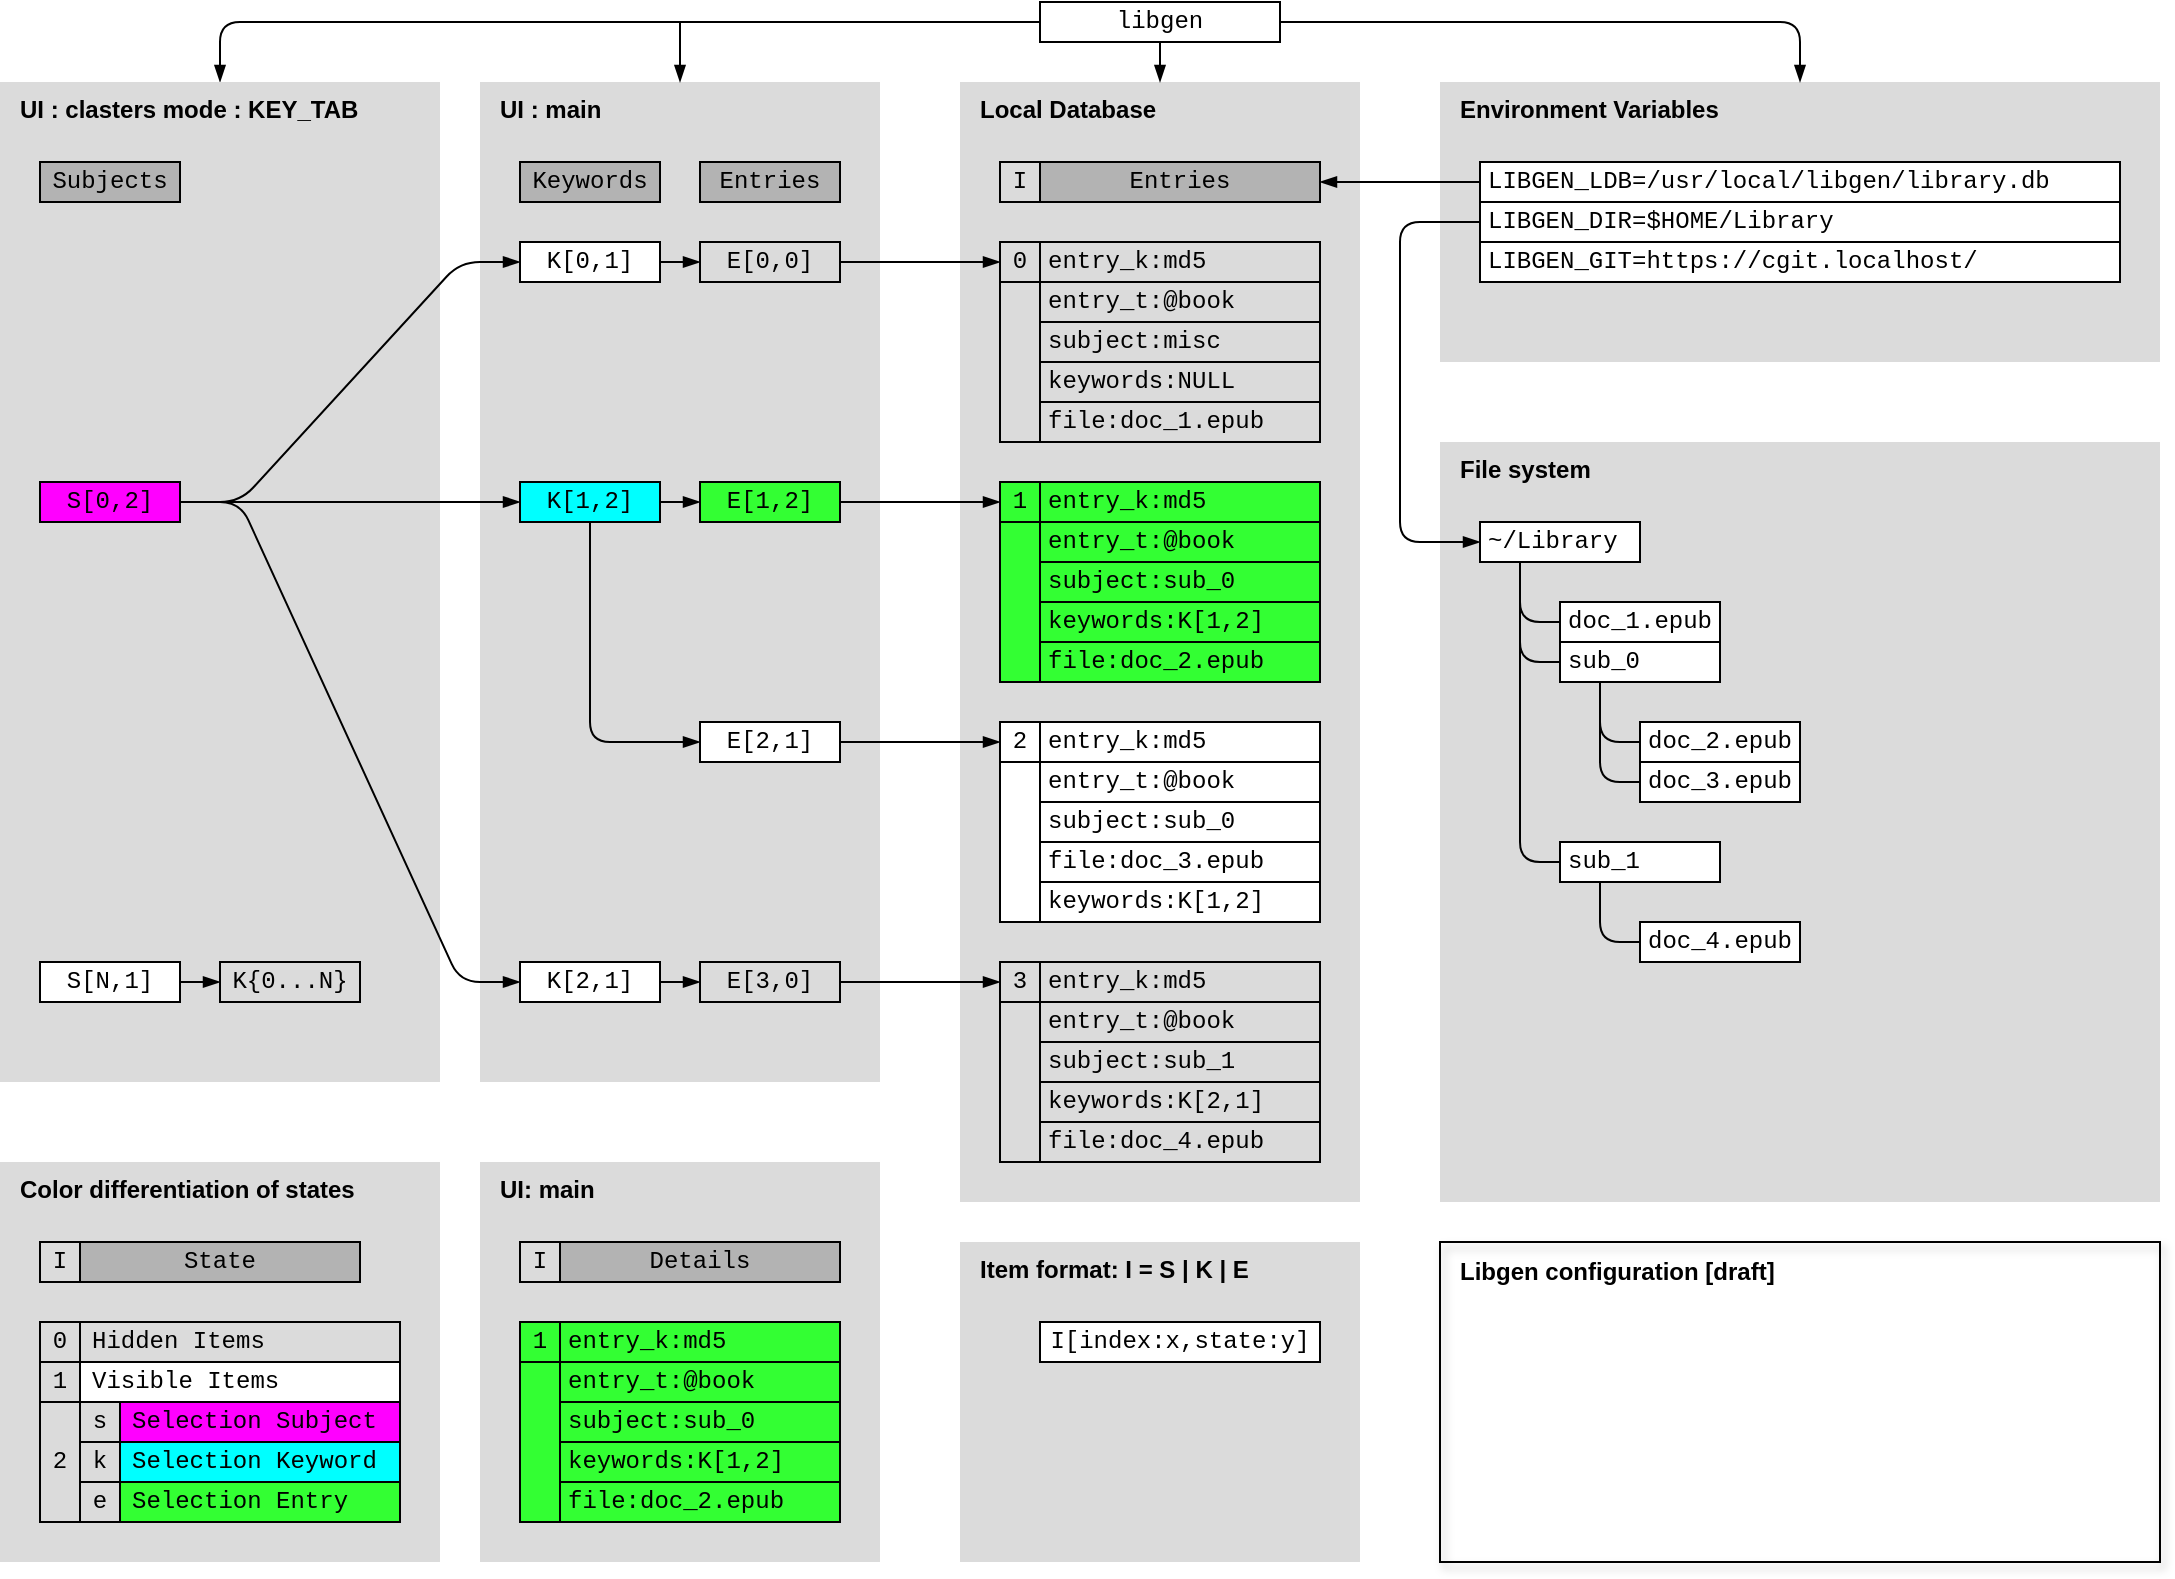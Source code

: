 <mxfile pages="3">
    <diagram id="UUWx-sAzLPwV_dVidj8D" name="Page-1">
        <mxGraphModel dx="1403" dy="844" grid="1" gridSize="10" guides="1" tooltips="1" connect="1" arrows="1" fold="1" page="1" pageScale="1" pageWidth="1169" pageHeight="827" math="0" shadow="0">
            <root>
                <mxCell id="0"/>
                <mxCell id="1" parent="0"/>
                <mxCell id="CGRSiN-oQBrzIYwSKkjG-16" value="" style="rounded=0;whiteSpace=wrap;html=1;fillColor=none;shadow=1;" vertex="1" parent="1">
                    <mxGeometry x="760" y="640" width="360" height="160" as="geometry"/>
                </mxCell>
                <mxCell id="dh6uvHsPQepFxhl4zMqo-67" value="Color differentiation of states" style="rounded=0;whiteSpace=wrap;html=1;fillColor=#DBDBDB;verticalAlign=top;dashed=1;align=left;spacingRight=0;dashPattern=1 1;strokeColor=none;fontStyle=1;spacing=2;spacingLeft=8;" parent="1" vertex="1">
                    <mxGeometry x="40" y="600" width="220" height="200" as="geometry"/>
                </mxCell>
                <mxCell id="dh6uvHsPQepFxhl4zMqo-28" value="UI : main" style="rounded=0;whiteSpace=wrap;html=1;verticalAlign=top;dashed=1;align=left;spacingRight=0;dashPattern=1 1;strokeColor=none;fillStyle=auto;fillColor=#DBDBDB;fontStyle=1;spacing=2;spacingLeft=8;" parent="1" vertex="1">
                    <mxGeometry x="280" y="60" width="200" height="500" as="geometry"/>
                </mxCell>
                <mxCell id="dh6uvHsPQepFxhl4zMqo-25" value="Environment Variables" style="rounded=0;whiteSpace=wrap;html=1;fillColor=#DBDBDB;verticalAlign=top;align=left;spacingRight=0;strokeColor=none;fontStyle=1;spacing=2;spacingLeft=8;" parent="1" vertex="1">
                    <mxGeometry x="760" y="60" width="360" height="140" as="geometry"/>
                </mxCell>
                <mxCell id="dh6uvHsPQepFxhl4zMqo-23" value="File system" style="rounded=0;whiteSpace=wrap;html=1;fillColor=#DBDBDB;verticalAlign=top;dashed=1;align=left;spacingRight=0;dashPattern=1 1;strokeColor=none;fontStyle=1;spacing=2;spacingLeft=8;" parent="1" vertex="1">
                    <mxGeometry x="760" y="240" width="360" height="380" as="geometry"/>
                </mxCell>
                <mxCell id="dh6uvHsPQepFxhl4zMqo-10" value="Local Database" style="rounded=0;whiteSpace=wrap;html=1;fillColor=#DBDBDB;verticalAlign=top;dashed=1;align=left;spacingRight=0;dashPattern=1 1;strokeColor=none;gradientColor=none;fontStyle=1;spacing=2;spacingLeft=8;" parent="1" vertex="1">
                    <mxGeometry x="520" y="60" width="200" height="560" as="geometry"/>
                </mxCell>
                <mxCell id="BrhVEtscQqjoXlPXKnet-53" style="edgeStyle=orthogonalEdgeStyle;rounded=0;orthogonalLoop=1;jettySize=auto;html=1;exitX=0;exitY=0.5;exitDx=0;exitDy=0;entryX=0;entryY=0.5;entryDx=0;entryDy=0;fontFamily=Courier New;endArrow=none;endFill=0;" parent="1" edge="1">
                    <mxGeometry relative="1" as="geometry">
                        <mxPoint x="300" y="150" as="sourcePoint"/>
                        <mxPoint x="300" y="150" as="targetPoint"/>
                    </mxGeometry>
                </mxCell>
                <mxCell id="BrhVEtscQqjoXlPXKnet-1" value="Keywords" style="rounded=0;whiteSpace=wrap;html=1;fontFamily=Courier New;strokeColor=default;fillColor=#B3B3B3;fontStyle=0" parent="1" vertex="1">
                    <mxGeometry x="300" y="100" width="70" height="20" as="geometry"/>
                </mxCell>
                <mxCell id="dh6uvHsPQepFxhl4zMqo-55" style="edgeStyle=orthogonalEdgeStyle;rounded=0;orthogonalLoop=1;jettySize=auto;html=1;exitX=1;exitY=0.5;exitDx=0;exitDy=0;entryX=0;entryY=0.5;entryDx=0;entryDy=0;endArrow=blockThin;endFill=1;" parent="1" source="BrhVEtscQqjoXlPXKnet-2" target="BrhVEtscQqjoXlPXKnet-39" edge="1">
                    <mxGeometry relative="1" as="geometry"/>
                </mxCell>
                <mxCell id="6_QHu12lxBdtCBCogE0x-1" style="edgeStyle=orthogonalEdgeStyle;shape=connector;rounded=1;html=1;exitX=0.5;exitY=1;exitDx=0;exitDy=0;entryX=0;entryY=0.5;entryDx=0;entryDy=0;labelBackgroundColor=default;strokeColor=default;fontFamily=Helvetica;fontSize=1;fontColor=default;endArrow=blockThin;endFill=1;" parent="1" source="BrhVEtscQqjoXlPXKnet-2" target="BrhVEtscQqjoXlPXKnet-29" edge="1">
                    <mxGeometry relative="1" as="geometry"/>
                </mxCell>
                <mxCell id="BrhVEtscQqjoXlPXKnet-2" value="K[1,2]" style="rounded=0;whiteSpace=wrap;html=1;fontFamily=Courier New;align=center;spacingLeft=0;strokeColor=default;fillColor=#00FFFF;" parent="1" vertex="1">
                    <mxGeometry x="300" y="260" width="70" height="20" as="geometry"/>
                </mxCell>
                <mxCell id="dh6uvHsPQepFxhl4zMqo-53" style="edgeStyle=orthogonalEdgeStyle;rounded=0;orthogonalLoop=1;jettySize=auto;html=1;exitX=1;exitY=0.5;exitDx=0;exitDy=0;entryX=0;entryY=0.5;entryDx=0;entryDy=0;endArrow=blockThin;endFill=1;" parent="1" source="BrhVEtscQqjoXlPXKnet-16" target="BrhVEtscQqjoXlPXKnet-47" edge="1">
                    <mxGeometry relative="1" as="geometry"/>
                </mxCell>
                <mxCell id="BrhVEtscQqjoXlPXKnet-16" value="K[2,1]" style="rounded=0;whiteSpace=wrap;html=1;fontFamily=Courier New;align=center;spacingLeft=0;fillColor=default;" parent="1" vertex="1">
                    <mxGeometry x="300" y="500" width="70" height="20" as="geometry"/>
                </mxCell>
                <mxCell id="TF97u9rgxmMbtIaU5MJQ-17" style="edgeStyle=orthogonalEdgeStyle;html=1;exitX=1;exitY=0.5;exitDx=0;exitDy=0;endArrow=blockThin;endFill=1;" parent="1" source="BrhVEtscQqjoXlPXKnet-29" target="TF97u9rgxmMbtIaU5MJQ-11" edge="1">
                    <mxGeometry relative="1" as="geometry"/>
                </mxCell>
                <mxCell id="BrhVEtscQqjoXlPXKnet-29" value="E[2,1]" style="rounded=0;whiteSpace=wrap;html=1;fontFamily=Courier New;align=center;spacingLeft=0;fillColor=default;" parent="1" vertex="1">
                    <mxGeometry x="390" y="380" width="70" height="20" as="geometry"/>
                </mxCell>
                <mxCell id="BrhVEtscQqjoXlPXKnet-31" value="subject:sub_0" style="rounded=0;whiteSpace=wrap;html=1;fontFamily=Courier New;align=left;spacingLeft=2;fillColor=default;" parent="1" vertex="1">
                    <mxGeometry x="560" y="420" width="140" height="20" as="geometry"/>
                </mxCell>
                <mxCell id="BrhVEtscQqjoXlPXKnet-33" value="keywords:K[1,2]" style="rounded=0;whiteSpace=wrap;html=1;fontFamily=Courier New;align=left;spacingLeft=2;fillColor=default;" parent="1" vertex="1">
                    <mxGeometry x="560" y="460" width="140" height="20" as="geometry"/>
                </mxCell>
                <mxCell id="BrhVEtscQqjoXlPXKnet-39" value="E[1,2]" style="rounded=0;whiteSpace=wrap;html=1;fontFamily=Courier New;align=center;spacingLeft=0;fillColor=#33FF33;" parent="1" vertex="1">
                    <mxGeometry x="390" y="260" width="70" height="20" as="geometry"/>
                </mxCell>
                <mxCell id="BrhVEtscQqjoXlPXKnet-41" value="subject:sub_0" style="rounded=0;whiteSpace=wrap;html=1;fontFamily=Courier New;align=left;spacingLeft=2;fillColor=#33FF33;" parent="1" vertex="1">
                    <mxGeometry x="560" y="300" width="140" height="20" as="geometry"/>
                </mxCell>
                <mxCell id="BrhVEtscQqjoXlPXKnet-42" value="keywords:K[1,2]" style="rounded=0;whiteSpace=wrap;html=1;fontFamily=Courier New;align=left;spacingLeft=2;fillColor=#33FF33;" parent="1" vertex="1">
                    <mxGeometry x="560" y="320" width="140" height="20" as="geometry"/>
                </mxCell>
                <mxCell id="dh6uvHsPQepFxhl4zMqo-57" style="edgeStyle=orthogonalEdgeStyle;rounded=0;orthogonalLoop=1;jettySize=auto;html=1;exitX=1;exitY=0.5;exitDx=0;exitDy=0;entryX=0;entryY=0.5;entryDx=0;entryDy=0;endArrow=blockThin;endFill=1;" parent="1" source="BrhVEtscQqjoXlPXKnet-47" target="TF97u9rgxmMbtIaU5MJQ-13" edge="1">
                    <mxGeometry relative="1" as="geometry">
                        <Array as="points"/>
                    </mxGeometry>
                </mxCell>
                <mxCell id="BrhVEtscQqjoXlPXKnet-47" value="E[3,0]" style="rounded=0;whiteSpace=wrap;html=1;fontFamily=Courier New;align=center;spacingLeft=0;fillColor=none;" parent="1" vertex="1">
                    <mxGeometry x="390" y="500" width="70" height="20" as="geometry"/>
                </mxCell>
                <mxCell id="BrhVEtscQqjoXlPXKnet-49" value="subject:sub_1" style="rounded=0;whiteSpace=wrap;html=1;fontFamily=Courier New;align=left;spacingLeft=2;fillColor=none;" parent="1" vertex="1">
                    <mxGeometry x="560" y="540" width="140" height="20" as="geometry"/>
                </mxCell>
                <mxCell id="BrhVEtscQqjoXlPXKnet-50" value="keywords:K[2,1]" style="rounded=0;whiteSpace=wrap;html=1;fontFamily=Courier New;align=left;spacingLeft=2;fillColor=none;" parent="1" vertex="1">
                    <mxGeometry x="560" y="560" width="140" height="20" as="geometry"/>
                </mxCell>
                <mxCell id="dh6uvHsPQepFxhl4zMqo-49" style="edgeStyle=orthogonalEdgeStyle;rounded=0;orthogonalLoop=1;jettySize=auto;html=1;exitX=1;exitY=0.5;exitDx=0;exitDy=0;entryX=0;entryY=0.5;entryDx=0;entryDy=0;endArrow=blockThin;endFill=1;" parent="1" source="BrhVEtscQqjoXlPXKnet-52" target="TF97u9rgxmMbtIaU5MJQ-7" edge="1">
                    <mxGeometry relative="1" as="geometry"/>
                </mxCell>
                <mxCell id="BrhVEtscQqjoXlPXKnet-52" value="E[0,0]" style="rounded=0;whiteSpace=wrap;html=1;fontFamily=Courier New;align=center;spacingLeft=0;fillColor=none;" parent="1" vertex="1">
                    <mxGeometry x="390" y="140" width="70" height="20" as="geometry"/>
                </mxCell>
                <mxCell id="BrhVEtscQqjoXlPXKnet-54" value="file:doc_1.epub" style="rounded=0;whiteSpace=wrap;html=1;fontFamily=Courier New;align=left;spacingLeft=2;fillColor=none;" parent="1" vertex="1">
                    <mxGeometry x="560" y="220" width="140" height="20" as="geometry"/>
                </mxCell>
                <mxCell id="BrhVEtscQqjoXlPXKnet-55" value="entry_k:md5" style="rounded=0;whiteSpace=wrap;html=1;fontFamily=Courier New;align=left;spacingLeft=2;fillColor=none;" parent="1" vertex="1">
                    <mxGeometry x="560" y="140" width="140" height="20" as="geometry"/>
                </mxCell>
                <mxCell id="BrhVEtscQqjoXlPXKnet-57" value="Libgen configuration [draft]" style="rounded=0;whiteSpace=wrap;html=1;fontFamily=Helvetica;align=left;strokeColor=none;fillColor=none;fontStyle=1;verticalAlign=middle;spacingLeft=8;" parent="1" vertex="1">
                    <mxGeometry x="760" y="640" width="360" height="30" as="geometry"/>
                </mxCell>
                <mxCell id="Gjp_qfuutxux4De0WOCZ-2" style="edgeStyle=orthogonalEdgeStyle;html=1;exitX=0;exitY=0.5;exitDx=0;exitDy=0;endArrow=blockThin;endFill=1;entryX=0;entryY=0.5;entryDx=0;entryDy=0;" parent="1" source="dh6uvHsPQepFxhl4zMqo-1" target="dh6uvHsPQepFxhl4zMqo-14" edge="1">
                    <mxGeometry relative="1" as="geometry">
                        <mxPoint x="750" y="210" as="targetPoint"/>
                        <Array as="points">
                            <mxPoint x="740" y="130"/>
                            <mxPoint x="740" y="290"/>
                        </Array>
                    </mxGeometry>
                </mxCell>
                <mxCell id="dh6uvHsPQepFxhl4zMqo-1" value="LIBGEN_DIR=$HOME/Library" style="rounded=0;whiteSpace=wrap;html=1;fontFamily=Courier New;align=left;spacingLeft=2;fillColor=default;" parent="1" vertex="1">
                    <mxGeometry x="780" y="120" width="320" height="20" as="geometry"/>
                </mxCell>
                <mxCell id="dh6uvHsPQepFxhl4zMqo-43" style="edgeStyle=orthogonalEdgeStyle;rounded=0;orthogonalLoop=1;jettySize=auto;html=1;exitX=0.5;exitY=1;exitDx=0;exitDy=0;entryX=0.5;entryY=0;entryDx=0;entryDy=0;endArrow=blockThin;endFill=1;" parent="1" source="dh6uvHsPQepFxhl4zMqo-3" target="dh6uvHsPQepFxhl4zMqo-10" edge="1">
                    <mxGeometry relative="1" as="geometry"/>
                </mxCell>
                <mxCell id="dh6uvHsPQepFxhl4zMqo-44" style="edgeStyle=orthogonalEdgeStyle;rounded=0;orthogonalLoop=1;jettySize=auto;html=1;exitX=0;exitY=0.5;exitDx=0;exitDy=0;entryX=0.5;entryY=0;entryDx=0;entryDy=0;endArrow=blockThin;endFill=1;" parent="1" source="dh6uvHsPQepFxhl4zMqo-3" target="dh6uvHsPQepFxhl4zMqo-28" edge="1">
                    <mxGeometry relative="1" as="geometry"/>
                </mxCell>
                <mxCell id="Gjp_qfuutxux4De0WOCZ-4" style="edgeStyle=orthogonalEdgeStyle;shape=connector;rounded=1;html=1;exitX=1;exitY=0.5;exitDx=0;exitDy=0;entryX=0.5;entryY=0;entryDx=0;entryDy=0;labelBackgroundColor=default;strokeColor=default;fontFamily=Helvetica;fontSize=11;fontColor=default;endArrow=blockThin;endFill=1;" parent="1" source="dh6uvHsPQepFxhl4zMqo-3" target="dh6uvHsPQepFxhl4zMqo-25" edge="1">
                    <mxGeometry relative="1" as="geometry"/>
                </mxCell>
                <mxCell id="Gjp_qfuutxux4De0WOCZ-5" style="edgeStyle=orthogonalEdgeStyle;shape=connector;rounded=1;html=1;exitX=0;exitY=0.5;exitDx=0;exitDy=0;labelBackgroundColor=default;strokeColor=default;fontFamily=Helvetica;fontSize=11;fontColor=default;endArrow=blockThin;endFill=1;" parent="1" source="dh6uvHsPQepFxhl4zMqo-3" target="r2hlDEZaEmyefGs9JHB1-1" edge="1">
                    <mxGeometry relative="1" as="geometry"/>
                </mxCell>
                <mxCell id="dh6uvHsPQepFxhl4zMqo-3" value="libgen" style="rounded=0;whiteSpace=wrap;html=1;fontFamily=Courier New;" parent="1" vertex="1">
                    <mxGeometry x="560" y="20" width="120" height="20" as="geometry"/>
                </mxCell>
                <mxCell id="dh6uvHsPQepFxhl4zMqo-4" value="LIBGEN_LDB=/usr/local/libgen/library.db" style="rounded=0;whiteSpace=wrap;html=1;fontFamily=Courier New;align=left;spacingLeft=2;fillColor=default;" parent="1" vertex="1">
                    <mxGeometry x="780" y="100" width="320" height="20" as="geometry"/>
                </mxCell>
                <mxCell id="dh6uvHsPQepFxhl4zMqo-8" value="keywords:NULL" style="rounded=0;whiteSpace=wrap;html=1;fontFamily=Courier New;align=left;spacingLeft=2;fillColor=none;" parent="1" vertex="1">
                    <mxGeometry x="560" y="200" width="140" height="20" as="geometry"/>
                </mxCell>
                <mxCell id="dh6uvHsPQepFxhl4zMqo-9" value="entry_k:md5" style="rounded=0;whiteSpace=wrap;html=1;fontFamily=Courier New;align=left;spacingLeft=2;fillColor=#33FF33;" parent="1" vertex="1">
                    <mxGeometry x="560" y="260" width="140" height="20" as="geometry"/>
                </mxCell>
                <mxCell id="dh6uvHsPQepFxhl4zMqo-12" value="entry_k:md5" style="rounded=0;whiteSpace=wrap;html=1;fontFamily=Courier New;align=left;spacingLeft=2;fillColor=default;" parent="1" vertex="1">
                    <mxGeometry x="560" y="380" width="140" height="20" as="geometry"/>
                </mxCell>
                <mxCell id="dh6uvHsPQepFxhl4zMqo-13" value="entry_k:md5" style="rounded=0;whiteSpace=wrap;html=1;fontFamily=Courier New;align=left;spacingLeft=2;fillColor=none;" parent="1" vertex="1">
                    <mxGeometry x="560" y="500" width="140" height="20" as="geometry"/>
                </mxCell>
                <mxCell id="10" style="edgeStyle=orthogonalEdgeStyle;html=1;exitX=0.25;exitY=1;exitDx=0;exitDy=0;entryX=0;entryY=0.5;entryDx=0;entryDy=0;endArrow=none;endFill=0;" parent="1" source="dh6uvHsPQepFxhl4zMqo-14" target="dh6uvHsPQepFxhl4zMqo-16" edge="1">
                    <mxGeometry relative="1" as="geometry"/>
                </mxCell>
                <mxCell id="11" style="edgeStyle=orthogonalEdgeStyle;html=1;exitX=0.25;exitY=1;exitDx=0;exitDy=0;entryX=0;entryY=0.5;entryDx=0;entryDy=0;endArrow=none;endFill=0;" parent="1" source="dh6uvHsPQepFxhl4zMqo-14" target="dh6uvHsPQepFxhl4zMqo-27" edge="1">
                    <mxGeometry relative="1" as="geometry"/>
                </mxCell>
                <mxCell id="12" style="edgeStyle=orthogonalEdgeStyle;html=1;exitX=0.25;exitY=1;exitDx=0;exitDy=0;entryX=0;entryY=0.5;entryDx=0;entryDy=0;endArrow=none;endFill=0;" parent="1" source="dh6uvHsPQepFxhl4zMqo-14" target="dh6uvHsPQepFxhl4zMqo-20" edge="1">
                    <mxGeometry relative="1" as="geometry"/>
                </mxCell>
                <mxCell id="dh6uvHsPQepFxhl4zMqo-14" value="~/Library" style="rounded=0;whiteSpace=wrap;html=1;fontFamily=Courier New;fillColor=default;align=left;spacingLeft=2;" parent="1" vertex="1">
                    <mxGeometry x="780" y="280" width="80" height="20" as="geometry"/>
                </mxCell>
                <mxCell id="dh6uvHsPQepFxhl4zMqo-16" value="doc_1.epub" style="rounded=0;whiteSpace=wrap;html=1;fontFamily=Courier New;align=left;spacingLeft=2;fillColor=default;" parent="1" vertex="1">
                    <mxGeometry x="820" y="320" width="80" height="20" as="geometry"/>
                </mxCell>
                <mxCell id="6" style="edgeStyle=orthogonalEdgeStyle;html=1;exitX=0.25;exitY=1;exitDx=0;exitDy=0;entryX=0;entryY=0.5;entryDx=0;entryDy=0;endArrow=none;endFill=0;" parent="1" source="dh6uvHsPQepFxhl4zMqo-20" target="5" edge="1">
                    <mxGeometry relative="1" as="geometry"/>
                </mxCell>
                <mxCell id="7" style="edgeStyle=orthogonalEdgeStyle;html=1;exitX=0.25;exitY=1;exitDx=0;exitDy=0;entryX=0;entryY=0.5;entryDx=0;entryDy=0;endArrow=none;endFill=0;" parent="1" source="dh6uvHsPQepFxhl4zMqo-20" target="dh6uvHsPQepFxhl4zMqo-24" edge="1">
                    <mxGeometry relative="1" as="geometry"/>
                </mxCell>
                <mxCell id="dh6uvHsPQepFxhl4zMqo-20" value="sub_0" style="rounded=0;whiteSpace=wrap;html=1;fontFamily=Courier New;align=left;spacingLeft=2;fillColor=default;" parent="1" vertex="1">
                    <mxGeometry x="820" y="340" width="80" height="20" as="geometry"/>
                </mxCell>
                <mxCell id="dh6uvHsPQepFxhl4zMqo-24" value="doc_3.epub" style="rounded=0;whiteSpace=wrap;html=1;fontFamily=Courier New;align=left;spacingLeft=2;fillColor=default;" parent="1" vertex="1">
                    <mxGeometry x="860" y="400" width="80" height="20" as="geometry"/>
                </mxCell>
                <mxCell id="9" style="edgeStyle=orthogonalEdgeStyle;html=1;exitX=0.25;exitY=1;exitDx=0;exitDy=0;entryX=0;entryY=0.5;entryDx=0;entryDy=0;endArrow=none;endFill=0;" parent="1" source="dh6uvHsPQepFxhl4zMqo-27" target="8" edge="1">
                    <mxGeometry relative="1" as="geometry"/>
                </mxCell>
                <mxCell id="dh6uvHsPQepFxhl4zMqo-27" value="sub_1" style="rounded=0;whiteSpace=wrap;html=1;fontFamily=Courier New;align=left;spacingLeft=2;fillColor=default;" parent="1" vertex="1">
                    <mxGeometry x="820" y="440" width="80" height="20" as="geometry"/>
                </mxCell>
                <mxCell id="dh6uvHsPQepFxhl4zMqo-37" value="Entries" style="rounded=0;whiteSpace=wrap;html=1;fontFamily=Courier New;strokeColor=default;fillColor=#B3B3B3;fontStyle=0" parent="1" vertex="1">
                    <mxGeometry x="390" y="100" width="70" height="20" as="geometry"/>
                </mxCell>
                <mxCell id="dh6uvHsPQepFxhl4zMqo-58" value="Hidden Items" style="rounded=0;whiteSpace=wrap;html=1;fontFamily=Courier New;align=left;spacingLeft=4;fillColor=none;" parent="1" vertex="1">
                    <mxGeometry x="80" y="680" width="160" height="20" as="geometry"/>
                </mxCell>
                <mxCell id="dh6uvHsPQepFxhl4zMqo-60" value="Selection Entry" style="rounded=0;whiteSpace=wrap;html=1;fontFamily=Courier New;align=left;spacingLeft=4;fillColor=#33FF33;" parent="1" vertex="1">
                    <mxGeometry x="100" y="760" width="140" height="20" as="geometry"/>
                </mxCell>
                <mxCell id="dh6uvHsPQepFxhl4zMqo-61" value="Selection Keyword" style="rounded=0;whiteSpace=wrap;html=1;fontFamily=Courier New;align=left;spacingLeft=4;fillColor=#00FFFF;" parent="1" vertex="1">
                    <mxGeometry x="100" y="740" width="140" height="20" as="geometry"/>
                </mxCell>
                <mxCell id="GQ0LXttcqDR-Ab8jMTPa-9" value="Visible Items" style="rounded=0;whiteSpace=wrap;html=1;fontFamily=Courier New;align=left;spacingLeft=4;fillColor=default;" parent="1" vertex="1">
                    <mxGeometry x="80" y="700" width="160" height="20" as="geometry"/>
                </mxCell>
                <mxCell id="ssgOsranvWXiQNZTIr64-2" style="edgeStyle=orthogonalEdgeStyle;rounded=0;orthogonalLoop=1;jettySize=auto;html=1;exitX=1;exitY=0.5;exitDx=0;exitDy=0;entryX=0;entryY=0.5;entryDx=0;entryDy=0;endArrow=blockThin;endFill=1;" parent="1" source="ssgOsranvWXiQNZTIr64-1" target="BrhVEtscQqjoXlPXKnet-52" edge="1">
                    <mxGeometry relative="1" as="geometry"/>
                </mxCell>
                <mxCell id="ssgOsranvWXiQNZTIr64-1" value="K[0,1]" style="rounded=0;whiteSpace=wrap;html=1;fontFamily=Courier New;align=center;spacingLeft=0;fillColor=default;" parent="1" vertex="1">
                    <mxGeometry x="300" y="140" width="70" height="20" as="geometry"/>
                </mxCell>
                <mxCell id="ssgOsranvWXiQNZTIr64-7" style="edgeStyle=orthogonalEdgeStyle;rounded=0;orthogonalLoop=1;jettySize=auto;html=1;exitX=1;exitY=0.5;exitDx=0;exitDy=0;entryX=0;entryY=0.5;entryDx=0;entryDy=0;endArrow=blockThin;endFill=1;" parent="1" source="BrhVEtscQqjoXlPXKnet-39" target="TF97u9rgxmMbtIaU5MJQ-8" edge="1">
                    <mxGeometry relative="1" as="geometry"/>
                </mxCell>
                <mxCell id="YGW85YwLv6UgLT5ly2k5-3" value="Item format: I = S | K | E" style="rounded=0;whiteSpace=wrap;html=1;fillColor=#DBDBDB;verticalAlign=top;dashed=1;align=left;spacingRight=0;dashPattern=1 1;strokeColor=none;fontStyle=1;spacing=2;spacingLeft=8;" parent="1" vertex="1">
                    <mxGeometry x="520" y="640" width="200" height="160" as="geometry"/>
                </mxCell>
                <mxCell id="YGW85YwLv6UgLT5ly2k5-4" value="I[index:x,state:y]" style="rounded=0;whiteSpace=wrap;html=1;fontFamily=Courier New;align=center;spacingLeft=0;fillColor=default;" parent="1" vertex="1">
                    <mxGeometry x="560" y="680" width="140" height="20" as="geometry"/>
                </mxCell>
                <mxCell id="Nkr0-fh5gaL3zeAzCdQM-2" value="0" style="rounded=0;whiteSpace=wrap;html=1;fontFamily=Courier New;align=center;spacingLeft=0;fillColor=none;spacing=0;" parent="1" vertex="1">
                    <mxGeometry x="60" y="680" width="20" height="20" as="geometry"/>
                </mxCell>
                <mxCell id="Nkr0-fh5gaL3zeAzCdQM-3" value="1" style="rounded=0;whiteSpace=wrap;html=1;fontFamily=Courier New;align=center;spacingLeft=0;fillColor=none;spacing=0;" parent="1" vertex="1">
                    <mxGeometry x="60" y="700" width="20" height="20" as="geometry"/>
                </mxCell>
                <mxCell id="r2hlDEZaEmyefGs9JHB1-1" value="UI : clasters mode : KEY_TAB" style="rounded=0;whiteSpace=wrap;html=1;verticalAlign=top;dashed=1;align=left;spacingRight=0;dashPattern=1 1;strokeColor=none;fillStyle=auto;fillColor=#DBDBDB;fontStyle=1;spacing=2;spacingLeft=8;" parent="1" vertex="1">
                    <mxGeometry x="40" y="60" width="220" height="500" as="geometry"/>
                </mxCell>
                <mxCell id="r2hlDEZaEmyefGs9JHB1-2" value="Subjects" style="rounded=0;whiteSpace=wrap;html=1;fontFamily=Courier New;align=center;spacingLeft=0;fillColor=#B3B3B3;strokeColor=default;" parent="1" vertex="1">
                    <mxGeometry x="60" y="100" width="70" height="20" as="geometry"/>
                </mxCell>
                <mxCell id="r2hlDEZaEmyefGs9JHB1-18" style="edgeStyle=entityRelationEdgeStyle;rounded=0;orthogonalLoop=1;jettySize=auto;html=1;exitX=1;exitY=0.5;exitDx=0;exitDy=0;entryX=0;entryY=0.5;entryDx=0;entryDy=0;endArrow=blockThin;endFill=1;" parent="1" source="r2hlDEZaEmyefGs9JHB1-5" target="BrhVEtscQqjoXlPXKnet-2" edge="1">
                    <mxGeometry relative="1" as="geometry"/>
                </mxCell>
                <mxCell id="m-ZW6yLU0W6b0jnSaliZ-1" style="edgeStyle=entityRelationEdgeStyle;shape=connector;rounded=1;html=1;exitX=1;exitY=0.5;exitDx=0;exitDy=0;entryX=0;entryY=0.5;entryDx=0;entryDy=0;labelBackgroundColor=default;strokeColor=default;fontFamily=Helvetica;fontSize=11;fontColor=default;endArrow=blockThin;endFill=1;" parent="1" source="r2hlDEZaEmyefGs9JHB1-5" target="ssgOsranvWXiQNZTIr64-1" edge="1">
                    <mxGeometry relative="1" as="geometry"/>
                </mxCell>
                <mxCell id="m-ZW6yLU0W6b0jnSaliZ-2" style="edgeStyle=entityRelationEdgeStyle;shape=connector;rounded=1;html=1;exitX=1;exitY=0.5;exitDx=0;exitDy=0;entryX=0;entryY=0.5;entryDx=0;entryDy=0;labelBackgroundColor=default;strokeColor=default;fontFamily=Helvetica;fontSize=11;fontColor=default;endArrow=blockThin;endFill=1;" parent="1" source="r2hlDEZaEmyefGs9JHB1-5" target="BrhVEtscQqjoXlPXKnet-16" edge="1">
                    <mxGeometry relative="1" as="geometry"/>
                </mxCell>
                <mxCell id="r2hlDEZaEmyefGs9JHB1-5" value="S[0,2]" style="rounded=0;whiteSpace=wrap;html=1;fontFamily=Courier New;align=center;spacingLeft=0;fillColor=#FF00FF;" parent="1" vertex="1">
                    <mxGeometry x="60" y="260" width="70" height="20" as="geometry"/>
                </mxCell>
                <mxCell id="r2hlDEZaEmyefGs9JHB1-10" value="Selection Subject" style="rounded=0;whiteSpace=wrap;html=1;fontFamily=Courier New;align=left;spacingLeft=4;fillColor=#FF00FF;" parent="1" vertex="1">
                    <mxGeometry x="100" y="720" width="140" height="20" as="geometry"/>
                </mxCell>
                <mxCell id="r2hlDEZaEmyefGs9JHB1-11" value="2" style="rounded=0;whiteSpace=wrap;html=1;fontFamily=Courier New;align=center;spacingLeft=0;fillColor=none;spacing=0;" parent="1" vertex="1">
                    <mxGeometry x="60" y="720" width="20" height="60" as="geometry"/>
                </mxCell>
                <mxCell id="r2hlDEZaEmyefGs9JHB1-14" style="edgeStyle=orthogonalEdgeStyle;rounded=0;orthogonalLoop=1;jettySize=auto;html=1;exitX=1;exitY=0.5;exitDx=0;exitDy=0;entryX=0;entryY=0.5;entryDx=0;entryDy=0;endArrow=blockThin;endFill=1;" parent="1" source="r2hlDEZaEmyefGs9JHB1-12" target="r2hlDEZaEmyefGs9JHB1-13" edge="1">
                    <mxGeometry relative="1" as="geometry"/>
                </mxCell>
                <mxCell id="r2hlDEZaEmyefGs9JHB1-12" value="S[N,1]" style="rounded=0;whiteSpace=wrap;html=1;fontFamily=Courier New;align=center;spacingLeft=0;fillColor=default;" parent="1" vertex="1">
                    <mxGeometry x="60" y="500" width="70" height="20" as="geometry"/>
                </mxCell>
                <mxCell id="r2hlDEZaEmyefGs9JHB1-13" value="K{0...N}" style="rounded=0;whiteSpace=wrap;html=1;fontFamily=Courier New;align=center;spacingLeft=0;fillColor=none;" parent="1" vertex="1">
                    <mxGeometry x="150" y="500" width="70" height="20" as="geometry"/>
                </mxCell>
                <mxCell id="Gjp_qfuutxux4De0WOCZ-3" value="LIBGEN_GIT=https://cgit.localhost/" style="rounded=0;whiteSpace=wrap;html=1;fontFamily=Courier New;align=left;spacingLeft=2;fillColor=default;" parent="1" vertex="1">
                    <mxGeometry x="780" y="140" width="320" height="20" as="geometry"/>
                </mxCell>
                <mxCell id="2" value="UI: main" style="rounded=0;whiteSpace=wrap;html=1;fillColor=#DBDBDB;verticalAlign=top;dashed=1;align=left;spacingRight=0;dashPattern=1 1;strokeColor=none;fontStyle=1;spacing=2;spacingLeft=8;" parent="1" vertex="1">
                    <mxGeometry x="280" y="600" width="200" height="200" as="geometry"/>
                </mxCell>
                <mxCell id="3" value="Details" style="rounded=0;whiteSpace=wrap;html=1;fontFamily=Courier New;strokeColor=default;fillColor=#B3B3B3;fontStyle=0" parent="1" vertex="1">
                    <mxGeometry x="320" y="640" width="140" height="20" as="geometry"/>
                </mxCell>
                <mxCell id="4" value="State" style="rounded=0;whiteSpace=wrap;html=1;fontFamily=Courier New;strokeColor=default;fillColor=#B3B3B3;fontStyle=0" parent="1" vertex="1">
                    <mxGeometry x="80" y="640" width="140" height="20" as="geometry"/>
                </mxCell>
                <mxCell id="EcFvGG6fUg8bKoZGE3Ib-4" value="I" style="rounded=0;whiteSpace=wrap;html=1;fontFamily=Courier New;align=center;spacingLeft=0;fillColor=none;spacing=2;" parent="1" vertex="1">
                    <mxGeometry x="60" y="640" width="20" height="20" as="geometry"/>
                </mxCell>
                <mxCell id="uKVMoxhnB3lGQ7ZKUDlz-4" value="I" style="rounded=0;whiteSpace=wrap;html=1;fontFamily=Courier New;align=center;spacingLeft=0;fillColor=none;spacing=2;" parent="1" vertex="1">
                    <mxGeometry x="300" y="640" width="20" height="20" as="geometry"/>
                </mxCell>
                <mxCell id="TF97u9rgxmMbtIaU5MJQ-5" value="Entries" style="rounded=0;whiteSpace=wrap;html=1;fontFamily=Courier New;strokeColor=default;fillColor=#B3B3B3;fontStyle=0" parent="1" vertex="1">
                    <mxGeometry x="560" y="100" width="140" height="20" as="geometry"/>
                </mxCell>
                <mxCell id="TF97u9rgxmMbtIaU5MJQ-4" style="edgeStyle=orthogonalEdgeStyle;html=1;exitX=0;exitY=0.5;exitDx=0;exitDy=0;entryX=1;entryY=0.5;entryDx=0;entryDy=0;endArrow=blockThin;endFill=1;" parent="1" source="dh6uvHsPQepFxhl4zMqo-4" target="TF97u9rgxmMbtIaU5MJQ-5" edge="1">
                    <mxGeometry relative="1" as="geometry"/>
                </mxCell>
                <mxCell id="TF97u9rgxmMbtIaU5MJQ-6" value="I" style="rounded=0;whiteSpace=wrap;html=1;fontFamily=Courier New;align=center;spacingLeft=0;fillColor=none;spacing=2;" parent="1" vertex="1">
                    <mxGeometry x="540" y="100" width="20" height="20" as="geometry"/>
                </mxCell>
                <mxCell id="TF97u9rgxmMbtIaU5MJQ-7" value="0" style="rounded=0;whiteSpace=wrap;html=1;fontFamily=Courier New;align=center;spacingLeft=0;fillColor=none;spacing=2;" parent="1" vertex="1">
                    <mxGeometry x="540" y="140" width="20" height="20" as="geometry"/>
                </mxCell>
                <mxCell id="TF97u9rgxmMbtIaU5MJQ-8" value="1" style="rounded=0;whiteSpace=wrap;html=1;fontFamily=Courier New;align=center;spacingLeft=0;fillColor=#33FF33;spacing=2;" parent="1" vertex="1">
                    <mxGeometry x="540" y="260" width="20" height="20" as="geometry"/>
                </mxCell>
                <mxCell id="TF97u9rgxmMbtIaU5MJQ-9" value="" style="rounded=0;whiteSpace=wrap;html=1;strokeColor=default;fontFamily=Courier New;fillColor=none;spacingLeft=0;spacing=2;" parent="1" vertex="1">
                    <mxGeometry x="540" y="160" width="20" height="80" as="geometry"/>
                </mxCell>
                <mxCell id="TF97u9rgxmMbtIaU5MJQ-10" value="" style="rounded=0;whiteSpace=wrap;html=1;fontFamily=Courier New;align=center;spacingLeft=0;fillColor=#33FF33;spacing=2;" parent="1" vertex="1">
                    <mxGeometry x="540" y="280" width="20" height="80" as="geometry"/>
                </mxCell>
                <mxCell id="TF97u9rgxmMbtIaU5MJQ-11" value="2" style="rounded=0;whiteSpace=wrap;html=1;fontFamily=Courier New;align=center;spacingLeft=0;fillColor=default;spacing=2;" parent="1" vertex="1">
                    <mxGeometry x="540" y="380" width="20" height="20" as="geometry"/>
                </mxCell>
                <mxCell id="TF97u9rgxmMbtIaU5MJQ-12" value="" style="rounded=0;whiteSpace=wrap;html=1;fontFamily=Courier New;align=center;spacingLeft=0;fillColor=default;spacing=2;" parent="1" vertex="1">
                    <mxGeometry x="540" y="400" width="20" height="80" as="geometry"/>
                </mxCell>
                <mxCell id="TF97u9rgxmMbtIaU5MJQ-13" value="3" style="rounded=0;whiteSpace=wrap;html=1;fontFamily=Courier New;align=center;spacingLeft=0;fillColor=none;spacing=2;" parent="1" vertex="1">
                    <mxGeometry x="540" y="500" width="20" height="20" as="geometry"/>
                </mxCell>
                <mxCell id="TF97u9rgxmMbtIaU5MJQ-14" value="" style="rounded=0;whiteSpace=wrap;html=1;strokeColor=default;fontFamily=Courier New;fillColor=none;spacingLeft=0;spacing=2;" parent="1" vertex="1">
                    <mxGeometry x="540" y="520" width="20" height="80" as="geometry"/>
                </mxCell>
                <mxCell id="TF97u9rgxmMbtIaU5MJQ-15" value="subject:misc" style="rounded=0;whiteSpace=wrap;html=1;fontFamily=Courier New;align=left;spacingLeft=2;fillColor=none;" parent="1" vertex="1">
                    <mxGeometry x="560" y="180" width="140" height="20" as="geometry"/>
                </mxCell>
                <mxCell id="TF97u9rgxmMbtIaU5MJQ-16" value="file:doc_2.epub" style="rounded=0;whiteSpace=wrap;html=1;fontFamily=Courier New;align=left;spacingLeft=2;fillColor=#33FF33;" parent="1" vertex="1">
                    <mxGeometry x="560" y="340" width="140" height="20" as="geometry"/>
                </mxCell>
                <mxCell id="TF97u9rgxmMbtIaU5MJQ-18" value="file:doc_3.epub" style="rounded=0;whiteSpace=wrap;html=1;fontFamily=Courier New;align=left;spacingLeft=2;fillColor=default;" parent="1" vertex="1">
                    <mxGeometry x="560" y="440" width="140" height="20" as="geometry"/>
                </mxCell>
                <mxCell id="TF97u9rgxmMbtIaU5MJQ-19" value="file:doc_4.epub" style="rounded=0;whiteSpace=wrap;html=1;fontFamily=Courier New;align=left;spacingLeft=2;fillColor=none;" parent="1" vertex="1">
                    <mxGeometry x="560" y="580" width="140" height="20" as="geometry"/>
                </mxCell>
                <mxCell id="5" value="doc_2.epub" style="rounded=0;whiteSpace=wrap;html=1;fontFamily=Courier New;align=left;spacingLeft=2;fillColor=default;" parent="1" vertex="1">
                    <mxGeometry x="860" y="380" width="80" height="20" as="geometry"/>
                </mxCell>
                <mxCell id="8" value="doc_4.epub" style="rounded=0;whiteSpace=wrap;html=1;fontFamily=Courier New;align=left;spacingLeft=2;fillColor=default;" parent="1" vertex="1">
                    <mxGeometry x="860" y="480" width="80" height="20" as="geometry"/>
                </mxCell>
                <mxCell id="PNcU1AKyv39hXfOb2Oka-12" value="1" style="rounded=0;whiteSpace=wrap;html=1;fontFamily=Courier New;align=center;spacingLeft=0;fillColor=#33FF33;spacing=2;" parent="1" vertex="1">
                    <mxGeometry x="300" y="680" width="20" height="20" as="geometry"/>
                </mxCell>
                <mxCell id="PNcU1AKyv39hXfOb2Oka-13" value="entry_k:md5" style="rounded=0;whiteSpace=wrap;html=1;fontFamily=Courier New;align=left;spacingLeft=2;fillColor=#33FF33;" parent="1" vertex="1">
                    <mxGeometry x="320" y="680" width="140" height="20" as="geometry"/>
                </mxCell>
                <mxCell id="PNcU1AKyv39hXfOb2Oka-15" value="entry_t:@book" style="rounded=0;whiteSpace=wrap;html=1;fontFamily=Courier New;align=left;spacingLeft=2;fillColor=#33FF33;" parent="1" vertex="1">
                    <mxGeometry x="320" y="700" width="140" height="20" as="geometry"/>
                </mxCell>
                <mxCell id="PNcU1AKyv39hXfOb2Oka-16" value="keywords:K[1,2]" style="rounded=0;whiteSpace=wrap;html=1;fontFamily=Courier New;align=left;spacingLeft=2;fillColor=#33FF33;" parent="1" vertex="1">
                    <mxGeometry x="320" y="740" width="140" height="20" as="geometry"/>
                </mxCell>
                <mxCell id="PNcU1AKyv39hXfOb2Oka-17" value="subject:sub_0" style="rounded=0;whiteSpace=wrap;html=1;fontFamily=Courier New;align=left;spacingLeft=2;fillColor=#33FF33;" parent="1" vertex="1">
                    <mxGeometry x="320" y="720" width="140" height="20" as="geometry"/>
                </mxCell>
                <mxCell id="PNcU1AKyv39hXfOb2Oka-18" value="" style="rounded=0;whiteSpace=wrap;html=1;fontFamily=Courier New;align=center;spacingLeft=0;fillColor=#33FF33;spacing=2;" parent="1" vertex="1">
                    <mxGeometry x="300" y="700" width="20" height="80" as="geometry"/>
                </mxCell>
                <mxCell id="PNcU1AKyv39hXfOb2Oka-19" value="file:doc_2.epub" style="rounded=0;whiteSpace=wrap;html=1;fontFamily=Courier New;align=left;spacingLeft=2;fillColor=#33FF33;" parent="1" vertex="1">
                    <mxGeometry x="320" y="760" width="140" height="20" as="geometry"/>
                </mxCell>
                <mxCell id="CGRSiN-oQBrzIYwSKkjG-12" value="entry_t:@book" style="rounded=0;whiteSpace=wrap;html=1;fontFamily=Courier New;align=left;spacingLeft=2;fillColor=none;" vertex="1" parent="1">
                    <mxGeometry x="560" y="160" width="140" height="20" as="geometry"/>
                </mxCell>
                <mxCell id="CGRSiN-oQBrzIYwSKkjG-13" value="entry_t:@book" style="rounded=0;whiteSpace=wrap;html=1;fontFamily=Courier New;align=left;spacingLeft=2;fillColor=#33FF33;" vertex="1" parent="1">
                    <mxGeometry x="560" y="280" width="140" height="20" as="geometry"/>
                </mxCell>
                <mxCell id="CGRSiN-oQBrzIYwSKkjG-14" value="entry_t:@book" style="rounded=0;whiteSpace=wrap;html=1;fontFamily=Courier New;align=left;spacingLeft=2;fillColor=none;" vertex="1" parent="1">
                    <mxGeometry x="560" y="520" width="140" height="20" as="geometry"/>
                </mxCell>
                <mxCell id="CGRSiN-oQBrzIYwSKkjG-15" value="entry_t:@book" style="rounded=0;whiteSpace=wrap;html=1;fontFamily=Courier New;align=left;spacingLeft=2;fillColor=default;" vertex="1" parent="1">
                    <mxGeometry x="560" y="400" width="140" height="20" as="geometry"/>
                </mxCell>
                <mxCell id="CGRSiN-oQBrzIYwSKkjG-17" value="s" style="rounded=0;whiteSpace=wrap;html=1;fontFamily=Courier New;align=center;spacingLeft=0;fillColor=none;spacing=0;" vertex="1" parent="1">
                    <mxGeometry x="80" y="720" width="20" height="20" as="geometry"/>
                </mxCell>
                <mxCell id="CGRSiN-oQBrzIYwSKkjG-18" value="k" style="rounded=0;whiteSpace=wrap;html=1;fontFamily=Courier New;align=center;spacingLeft=0;fillColor=none;spacing=0;" vertex="1" parent="1">
                    <mxGeometry x="80" y="740" width="20" height="20" as="geometry"/>
                </mxCell>
                <mxCell id="CGRSiN-oQBrzIYwSKkjG-19" value="e" style="rounded=0;whiteSpace=wrap;html=1;fontFamily=Courier New;align=center;spacingLeft=0;fillColor=none;spacing=0;" vertex="1" parent="1">
                    <mxGeometry x="80" y="760" width="20" height="20" as="geometry"/>
                </mxCell>
            </root>
        </mxGraphModel>
    </diagram>
    <diagram name="Page-2" id="xHXp7r9oW6xcgW65QC4Y">
        <mxGraphModel dx="1403" dy="844" grid="1" gridSize="10" guides="1" tooltips="1" connect="1" arrows="1" fold="1" page="1" pageScale="1" pageWidth="1169" pageHeight="827" math="0" shadow="0">
            <root>
                <mxCell id="S7qP868BVdxPYDRv5lOv-0"/>
                <mxCell id="S7qP868BVdxPYDRv5lOv-1" parent="S7qP868BVdxPYDRv5lOv-0"/>
                <mxCell id="S7qP868BVdxPYDRv5lOv-2" value="Step 1: Initializing data" style="rounded=0;whiteSpace=wrap;html=1;fillColor=#DBDBDB;verticalAlign=top;dashed=1;align=left;spacingRight=0;dashPattern=1 1;strokeColor=none;fontStyle=1;spacing=2;spacingLeft=8;" parent="S7qP868BVdxPYDRv5lOv-1" vertex="1">
                    <mxGeometry x="40" y="80" width="320" height="180" as="geometry"/>
                </mxCell>
                <mxCell id="-s1DI8V42ZGulExI7tGw-3" value="Memory State" style="rounded=0;whiteSpace=wrap;html=1;fontFamily=Helvetica;align=center;spacingLeft=0;fillColor=#B3B3B3;strokeColor=none;verticalAlign=top;fontStyle=1;spacing=2;" parent="S7qP868BVdxPYDRv5lOv-1" vertex="1">
                    <mxGeometry x="50" y="110" width="300" height="140" as="geometry"/>
                </mxCell>
                <mxCell id="S7qP868BVdxPYDRv5lOv-4" value="UI" style="rounded=0;whiteSpace=wrap;html=1;verticalAlign=top;dashed=1;align=left;spacingRight=0;dashPattern=1 1;strokeColor=none;fillStyle=auto;fillColor=#DBDBDB;fontStyle=1;spacing=0;spacingLeft=8;" parent="S7qP868BVdxPYDRv5lOv-1" vertex="1">
                    <mxGeometry x="40" y="260" width="320" height="160" as="geometry"/>
                </mxCell>
                <mxCell id="S7qP868BVdxPYDRv5lOv-8" style="edgeStyle=orthogonalEdgeStyle;rounded=0;orthogonalLoop=1;jettySize=auto;html=1;exitX=0;exitY=0.5;exitDx=0;exitDy=0;entryX=0;entryY=0.5;entryDx=0;entryDy=0;fontFamily=Courier New;endArrow=none;endFill=0;" parent="S7qP868BVdxPYDRv5lOv-1" edge="1">
                    <mxGeometry relative="1" as="geometry">
                        <mxPoint x="260" y="430" as="sourcePoint"/>
                        <mxPoint x="260" y="430" as="targetPoint"/>
                    </mxGeometry>
                </mxCell>
                <mxCell id="a8iTulJxd6tcHlXe_Yh4-2" value="K[1,1]" style="rounded=0;whiteSpace=wrap;html=1;fontFamily=Courier New;align=center;spacingLeft=0;fillColor=default;strokeColor=none;" parent="S7qP868BVdxPYDRv5lOv-1" vertex="1">
                    <mxGeometry x="60" y="360" width="80" height="20" as="geometry"/>
                </mxCell>
                <mxCell id="a8iTulJxd6tcHlXe_Yh4-4" value="ent_index" style="rounded=0;whiteSpace=wrap;html=1;fontFamily=Courier New;align=left;spacingLeft=4;fillColor=default;" parent="S7qP868BVdxPYDRv5lOv-1" vertex="1">
                    <mxGeometry x="60" y="160" width="80" height="20" as="geometry"/>
                </mxCell>
                <mxCell id="jCd7izSxQA-gFvLNB_j1-0" value="Keywords" style="rounded=0;whiteSpace=wrap;html=1;fontFamily=Courier New;strokeColor=none;fillColor=#B3B3B3;fontStyle=0" parent="S7qP868BVdxPYDRv5lOv-1" vertex="1">
                    <mxGeometry x="60" y="300" width="80" height="20" as="geometry"/>
                </mxCell>
                <mxCell id="2cnygtPbooR-wGmpuBQY-2" value="Entries" style="rounded=0;whiteSpace=wrap;html=1;fontFamily=Courier New;strokeColor=none;fillColor=#B3B3B3;fontStyle=0" parent="S7qP868BVdxPYDRv5lOv-1" vertex="1">
                    <mxGeometry x="160" y="300" width="80" height="20" as="geometry"/>
                </mxCell>
                <mxCell id="2cnygtPbooR-wGmpuBQY-3" value="Details" style="rounded=0;whiteSpace=wrap;html=1;fontFamily=Courier New;strokeColor=none;fillColor=#B3B3B3;fontStyle=0" parent="S7qP868BVdxPYDRv5lOv-1" vertex="1">
                    <mxGeometry x="260" y="299.26" width="80" height="20" as="geometry"/>
                </mxCell>
                <mxCell id="-s1DI8V42ZGulExI7tGw-1" value="keywords" style="rounded=0;whiteSpace=wrap;html=1;fontFamily=Courier New;align=left;spacingLeft=4;fillColor=default;" parent="S7qP868BVdxPYDRv5lOv-1" vertex="1">
                    <mxGeometry x="60" y="220" width="80" height="20" as="geometry"/>
                </mxCell>
                <mxCell id="-s1DI8V42ZGulExI7tGw-8" value="NULL" style="rounded=0;whiteSpace=wrap;html=1;fontFamily=Courier New;align=left;spacingLeft=4;fillColor=default;" parent="S7qP868BVdxPYDRv5lOv-1" vertex="1">
                    <mxGeometry x="160" y="220" width="180" height="20" as="geometry"/>
                </mxCell>
                <mxCell id="-s1DI8V42ZGulExI7tGw-14" value="0" style="rounded=0;whiteSpace=wrap;html=1;fontFamily=Courier New;align=left;spacingLeft=4;fillColor=default;" parent="S7qP868BVdxPYDRv5lOv-1" vertex="1">
                    <mxGeometry x="160" y="160" width="30" height="20" as="geometry"/>
                </mxCell>
                <mxCell id="iC1SG9GqgSkuUi4Cr47b-3" style="edgeStyle=orthogonalEdgeStyle;rounded=0;orthogonalLoop=1;jettySize=auto;html=1;exitX=0;exitY=0.5;exitDx=0;exitDy=0;entryX=1;entryY=0.5;entryDx=0;entryDy=0;endArrow=blockThin;endFill=1;" parent="S7qP868BVdxPYDRv5lOv-1" source="Mr4klmeS5HEtJtxAvkE6-4" target="L0zDXEv4G3_esXRWzPHV-35" edge="1">
                    <mxGeometry relative="1" as="geometry"/>
                </mxCell>
                <mxCell id="Mr4klmeS5HEtJtxAvkE6-4" value="E{data}" style="rounded=0;whiteSpace=wrap;html=1;fontFamily=Courier New;align=center;spacingLeft=0;fillColor=#33FF33;strokeColor=none;" parent="S7qP868BVdxPYDRv5lOv-1" vertex="1">
                    <mxGeometry x="260" y="330" width="80" height="20" as="geometry"/>
                </mxCell>
                <mxCell id="L0zDXEv4G3_esXRWzPHV-7" value="Step 2: Actions (KEY_ENTER)" style="rounded=0;whiteSpace=wrap;html=1;fillColor=#DBDBDB;verticalAlign=top;dashed=1;align=left;spacingRight=0;dashPattern=1 1;strokeColor=none;fontStyle=1;spacing=2;spacingLeft=8;" parent="S7qP868BVdxPYDRv5lOv-1" vertex="1">
                    <mxGeometry x="400" y="80" width="320" height="180" as="geometry"/>
                </mxCell>
                <mxCell id="L0zDXEv4G3_esXRWzPHV-8" value="Memory State" style="rounded=0;whiteSpace=wrap;html=1;fontFamily=Helvetica;align=center;spacingLeft=0;fillColor=#B3B3B3;strokeColor=none;verticalAlign=top;fontStyle=1;spacing=2;" parent="S7qP868BVdxPYDRv5lOv-1" vertex="1">
                    <mxGeometry x="410" y="110" width="300" height="140" as="geometry"/>
                </mxCell>
                <mxCell id="L0zDXEv4G3_esXRWzPHV-9" value="UI" style="rounded=0;whiteSpace=wrap;html=1;verticalAlign=top;dashed=1;align=left;spacingRight=0;dashPattern=1 1;strokeColor=none;fillStyle=auto;fillColor=#DBDBDB;fontStyle=1;spacing=0;spacingLeft=8;" parent="S7qP868BVdxPYDRv5lOv-1" vertex="1">
                    <mxGeometry x="400" y="260" width="320" height="160" as="geometry"/>
                </mxCell>
                <mxCell id="L0zDXEv4G3_esXRWzPHV-10" style="edgeStyle=orthogonalEdgeStyle;rounded=0;orthogonalLoop=1;jettySize=auto;html=1;exitX=0;exitY=0.5;exitDx=0;exitDy=0;entryX=0;entryY=0.5;entryDx=0;entryDy=0;fontFamily=Courier New;endArrow=none;endFill=0;" parent="S7qP868BVdxPYDRv5lOv-1" edge="1">
                    <mxGeometry relative="1" as="geometry">
                        <mxPoint x="1000" y="449.31" as="sourcePoint"/>
                        <mxPoint x="1000" y="449.31" as="targetPoint"/>
                    </mxGeometry>
                </mxCell>
                <mxCell id="L0zDXEv4G3_esXRWzPHV-15" value="K[1,1]" style="rounded=0;whiteSpace=wrap;html=1;fontFamily=Courier New;align=center;spacingLeft=0;fillColor=default;strokeColor=none;" parent="S7qP868BVdxPYDRv5lOv-1" vertex="1">
                    <mxGeometry x="420" y="360" width="80" height="20" as="geometry"/>
                </mxCell>
                <mxCell id="L0zDXEv4G3_esXRWzPHV-16" value="sec_index" style="rounded=0;whiteSpace=wrap;html=1;fontFamily=Courier New;align=left;spacingLeft=4;fillColor=default;" parent="S7qP868BVdxPYDRv5lOv-1" vertex="1">
                    <mxGeometry x="420" y="200" width="80" height="20" as="geometry"/>
                </mxCell>
                <mxCell id="L0zDXEv4G3_esXRWzPHV-17" value="Keywords" style="rounded=0;whiteSpace=wrap;html=1;fontFamily=Courier New;strokeColor=none;fillColor=#B3B3B3;fontStyle=0" parent="S7qP868BVdxPYDRv5lOv-1" vertex="1">
                    <mxGeometry x="420" y="300" width="80" height="20" as="geometry"/>
                </mxCell>
                <mxCell id="L0zDXEv4G3_esXRWzPHV-18" value="Entries" style="rounded=0;whiteSpace=wrap;html=1;fontFamily=Courier New;strokeColor=none;fillColor=#B3B3B3;fontStyle=0" parent="S7qP868BVdxPYDRv5lOv-1" vertex="1">
                    <mxGeometry x="520" y="300" width="80" height="20" as="geometry"/>
                </mxCell>
                <mxCell id="L0zDXEv4G3_esXRWzPHV-19" value="Details" style="rounded=0;whiteSpace=wrap;html=1;fontFamily=Courier New;strokeColor=none;fillColor=#B3B3B3;fontStyle=0" parent="S7qP868BVdxPYDRv5lOv-1" vertex="1">
                    <mxGeometry x="620" y="300" width="80" height="20" as="geometry"/>
                </mxCell>
                <mxCell id="L0zDXEv4G3_esXRWzPHV-24" value="keywords" style="rounded=0;whiteSpace=wrap;html=1;fontFamily=Courier New;align=left;spacingLeft=4;fillColor=default;" parent="S7qP868BVdxPYDRv5lOv-1" vertex="1">
                    <mxGeometry x="420" y="220" width="80" height="20" as="geometry"/>
                </mxCell>
                <mxCell id="L0zDXEv4G3_esXRWzPHV-26" value="K[0,2]" style="rounded=0;whiteSpace=wrap;html=1;fontFamily=Courier New;align=left;spacingLeft=4;fillColor=default;" parent="S7qP868BVdxPYDRv5lOv-1" vertex="1">
                    <mxGeometry x="520" y="220" width="180" height="20" as="geometry"/>
                </mxCell>
                <mxCell id="L0zDXEv4G3_esXRWzPHV-27" value="0" style="rounded=0;whiteSpace=wrap;html=1;fontFamily=Courier New;align=left;spacingLeft=4;fillColor=default;" parent="S7qP868BVdxPYDRv5lOv-1" vertex="1">
                    <mxGeometry x="520" y="200" width="30" height="20" as="geometry"/>
                </mxCell>
                <mxCell id="iC1SG9GqgSkuUi4Cr47b-4" style="edgeStyle=orthogonalEdgeStyle;rounded=0;orthogonalLoop=1;jettySize=auto;html=1;exitX=0;exitY=0.5;exitDx=0;exitDy=0;entryX=1;entryY=0.5;entryDx=0;entryDy=0;endArrow=blockThin;endFill=1;" parent="S7qP868BVdxPYDRv5lOv-1" source="L0zDXEv4G3_esXRWzPHV-29" target="L0zDXEv4G3_esXRWzPHV-20" edge="1">
                    <mxGeometry relative="1" as="geometry"/>
                </mxCell>
                <mxCell id="L0zDXEv4G3_esXRWzPHV-29" value="E{data}" style="rounded=0;whiteSpace=wrap;html=1;fontFamily=Courier New;align=center;spacingLeft=0;fillColor=#33FF33;strokeColor=none;" parent="S7qP868BVdxPYDRv5lOv-1" vertex="1">
                    <mxGeometry x="620" y="330" width="80" height="20" as="geometry"/>
                </mxCell>
                <mxCell id="L0zDXEv4G3_esXRWzPHV-34" value="K[0,1]" style="rounded=0;whiteSpace=wrap;html=1;fontFamily=Courier New;align=center;spacingLeft=0;fillColor=default;strokeColor=default;" parent="S7qP868BVdxPYDRv5lOv-1" vertex="1">
                    <mxGeometry x="60" y="330" width="80" height="20" as="geometry"/>
                </mxCell>
                <mxCell id="L0zDXEv4G3_esXRWzPHV-35" value="E[0,2]" style="rounded=0;whiteSpace=wrap;html=1;fontFamily=Courier New;align=center;spacingLeft=0;fillColor=#33FF33;strokeColor=none;strokeWidth=1;" parent="S7qP868BVdxPYDRv5lOv-1" vertex="1">
                    <mxGeometry x="160" y="330" width="80" height="20" as="geometry"/>
                </mxCell>
                <mxCell id="L0zDXEv4G3_esXRWzPHV-39" value="K[0,2]" style="rounded=0;whiteSpace=wrap;html=1;fontFamily=Courier New;align=center;spacingLeft=0;fillColor=#00FFFF;strokeColor=default;" parent="S7qP868BVdxPYDRv5lOv-1" vertex="1">
                    <mxGeometry x="420" y="330" width="80" height="20" as="geometry"/>
                </mxCell>
                <mxCell id="L0zDXEv4G3_esXRWzPHV-45" style="edgeStyle=orthogonalEdgeStyle;rounded=0;orthogonalLoop=1;jettySize=auto;html=1;exitX=0;exitY=0.5;exitDx=0;exitDy=0;entryX=0;entryY=0.5;entryDx=0;entryDy=0;fontFamily=Courier New;endArrow=none;endFill=0;" parent="S7qP868BVdxPYDRv5lOv-1" edge="1">
                    <mxGeometry relative="1" as="geometry">
                        <mxPoint x="1000" y="450" as="sourcePoint"/>
                        <mxPoint x="1000" y="450" as="targetPoint"/>
                    </mxGeometry>
                </mxCell>
                <mxCell id="L0zDXEv4G3_esXRWzPHV-56" value="Step 4: Actions (KEY_DOWN, KEY_ENTER)" style="rounded=0;whiteSpace=wrap;html=1;fillColor=#DBDBDB;verticalAlign=top;dashed=1;align=left;spacingRight=0;dashPattern=1 1;strokeColor=none;fontStyle=1;spacing=2;spacingLeft=8;" parent="S7qP868BVdxPYDRv5lOv-1" vertex="1">
                    <mxGeometry x="40" y="440" width="320" height="180" as="geometry"/>
                </mxCell>
                <mxCell id="L0zDXEv4G3_esXRWzPHV-57" value="Memory State" style="rounded=0;whiteSpace=wrap;html=1;fontFamily=Helvetica;align=center;spacingLeft=0;fillColor=#B3B3B3;strokeColor=none;verticalAlign=top;fontStyle=1;spacing=2;" parent="S7qP868BVdxPYDRv5lOv-1" vertex="1">
                    <mxGeometry x="50" y="470" width="300" height="140" as="geometry"/>
                </mxCell>
                <mxCell id="L0zDXEv4G3_esXRWzPHV-58" value="UI" style="rounded=0;whiteSpace=wrap;html=1;verticalAlign=top;dashed=1;align=left;spacingRight=0;dashPattern=1 1;strokeColor=none;fillStyle=auto;fillColor=#DBDBDB;fontStyle=1;spacing=0;spacingLeft=8;" parent="S7qP868BVdxPYDRv5lOv-1" vertex="1">
                    <mxGeometry x="40" y="620" width="320" height="160" as="geometry"/>
                </mxCell>
                <mxCell id="L0zDXEv4G3_esXRWzPHV-59" style="edgeStyle=orthogonalEdgeStyle;rounded=0;orthogonalLoop=1;jettySize=auto;html=1;exitX=0;exitY=0.5;exitDx=0;exitDy=0;entryX=0;entryY=0.5;entryDx=0;entryDy=0;fontFamily=Courier New;endArrow=none;endFill=0;" parent="S7qP868BVdxPYDRv5lOv-1" edge="1">
                    <mxGeometry relative="1" as="geometry">
                        <mxPoint x="280.0" y="789.31" as="sourcePoint"/>
                        <mxPoint x="280.0" y="789.31" as="targetPoint"/>
                    </mxGeometry>
                </mxCell>
                <mxCell id="L0zDXEv4G3_esXRWzPHV-63" value="K[1,2]" style="rounded=0;whiteSpace=wrap;html=1;fontFamily=Courier New;align=center;spacingLeft=0;fillColor=#00FFFF;strokeColor=default;" parent="S7qP868BVdxPYDRv5lOv-1" vertex="1">
                    <mxGeometry x="60" y="720" width="80" height="20" as="geometry"/>
                </mxCell>
                <mxCell id="L0zDXEv4G3_esXRWzPHV-64" value="sec_index" style="rounded=0;whiteSpace=wrap;html=1;fontFamily=Courier New;align=left;spacingLeft=4;fillColor=default;" parent="S7qP868BVdxPYDRv5lOv-1" vertex="1">
                    <mxGeometry x="60" y="560" width="80" height="20" as="geometry"/>
                </mxCell>
                <mxCell id="L0zDXEv4G3_esXRWzPHV-65" value="Keywords" style="rounded=0;whiteSpace=wrap;html=1;fontFamily=Courier New;strokeColor=none;fillColor=#B3B3B3;fontStyle=0" parent="S7qP868BVdxPYDRv5lOv-1" vertex="1">
                    <mxGeometry x="60" y="660" width="80" height="20" as="geometry"/>
                </mxCell>
                <mxCell id="L0zDXEv4G3_esXRWzPHV-66" value="Entries" style="rounded=0;whiteSpace=wrap;html=1;fontFamily=Courier New;strokeColor=none;fillColor=#B3B3B3;fontStyle=0" parent="S7qP868BVdxPYDRv5lOv-1" vertex="1">
                    <mxGeometry x="160" y="660" width="80" height="20" as="geometry"/>
                </mxCell>
                <mxCell id="L0zDXEv4G3_esXRWzPHV-67" value="Details" style="rounded=0;whiteSpace=wrap;html=1;fontFamily=Courier New;strokeColor=none;fillColor=#B3B3B3;fontStyle=0" parent="S7qP868BVdxPYDRv5lOv-1" vertex="1">
                    <mxGeometry x="260" y="660" width="80" height="20" as="geometry"/>
                </mxCell>
                <mxCell id="_KQzxP_kyTIhue16Aots-1" style="shape=connector;rounded=1;html=1;exitX=0;exitY=0.5;exitDx=0;exitDy=0;entryX=1;entryY=0.5;entryDx=0;entryDy=0;labelBackgroundColor=default;strokeColor=default;fontFamily=Helvetica;fontSize=1;fontColor=default;endArrow=blockThin;endFill=1;edgeStyle=orthogonalEdgeStyle;" parent="S7qP868BVdxPYDRv5lOv-1" source="L0zDXEv4G3_esXRWzPHV-69" target="L0zDXEv4G3_esXRWzPHV-63" edge="1">
                    <mxGeometry relative="1" as="geometry"/>
                </mxCell>
                <mxCell id="L0zDXEv4G3_esXRWzPHV-69" value="E[1,2]" style="rounded=0;whiteSpace=wrap;html=1;fontFamily=Courier New;align=center;spacingLeft=0;fillColor=#33FF33;strokeColor=none;" parent="S7qP868BVdxPYDRv5lOv-1" vertex="1">
                    <mxGeometry x="160" y="720" width="80" height="20" as="geometry"/>
                </mxCell>
                <mxCell id="L0zDXEv4G3_esXRWzPHV-71" value="E[0,0]" style="rounded=0;whiteSpace=wrap;html=1;fontFamily=Courier New;align=center;spacingLeft=0;fillColor=default;strokeColor=none;" parent="S7qP868BVdxPYDRv5lOv-1" vertex="1">
                    <mxGeometry x="160" y="690" width="80" height="20" as="geometry"/>
                </mxCell>
                <mxCell id="L0zDXEv4G3_esXRWzPHV-77" value="1" style="rounded=0;whiteSpace=wrap;html=1;fontFamily=Courier New;align=left;spacingLeft=4;fillColor=default;" parent="S7qP868BVdxPYDRv5lOv-1" vertex="1">
                    <mxGeometry x="160" y="560" width="30" height="20" as="geometry"/>
                </mxCell>
                <mxCell id="_KQzxP_kyTIhue16Aots-3" style="edgeStyle=orthogonalEdgeStyle;shape=connector;rounded=1;html=1;exitX=0.5;exitY=1;exitDx=0;exitDy=0;entryX=1;entryY=0.5;entryDx=0;entryDy=0;labelBackgroundColor=default;strokeColor=default;fontFamily=Helvetica;fontSize=1;fontColor=default;endArrow=blockThin;endFill=1;" parent="S7qP868BVdxPYDRv5lOv-1" source="L0zDXEv4G3_esXRWzPHV-79" target="L0zDXEv4G3_esXRWzPHV-69" edge="1">
                    <mxGeometry relative="1" as="geometry"/>
                </mxCell>
                <mxCell id="L0zDXEv4G3_esXRWzPHV-79" value="E{data}" style="rounded=0;whiteSpace=wrap;html=1;fontFamily=Courier New;align=center;spacingLeft=0;fillColor=#33FF33;strokeColor=none;" parent="S7qP868BVdxPYDRv5lOv-1" vertex="1">
                    <mxGeometry x="260" y="690" width="80" height="20" as="geometry"/>
                </mxCell>
                <mxCell id="L0zDXEv4G3_esXRWzPHV-82" value="K[0,1]" style="rounded=0;whiteSpace=wrap;html=1;fontFamily=Courier New;align=center;spacingLeft=0;fillColor=default;strokeColor=none;" parent="S7qP868BVdxPYDRv5lOv-1" vertex="1">
                    <mxGeometry x="60" y="690" width="80" height="20" as="geometry"/>
                </mxCell>
                <mxCell id="L0zDXEv4G3_esXRWzPHV-91" value="Step 6: Actions (KEY_DOWN, KEY_RIGHT)" style="rounded=0;whiteSpace=wrap;html=1;fillColor=#DBDBDB;verticalAlign=top;dashed=1;align=left;spacingRight=0;dashPattern=1 1;strokeColor=none;fontStyle=1;spacing=2;spacingLeft=8;" parent="S7qP868BVdxPYDRv5lOv-1" vertex="1">
                    <mxGeometry x="760" y="440" width="320" height="180" as="geometry"/>
                </mxCell>
                <mxCell id="L0zDXEv4G3_esXRWzPHV-92" value="Memory State" style="rounded=0;whiteSpace=wrap;html=1;fontFamily=Helvetica;align=center;spacingLeft=0;fillColor=#B3B3B3;strokeColor=none;verticalAlign=top;fontStyle=1;spacing=2;" parent="S7qP868BVdxPYDRv5lOv-1" vertex="1">
                    <mxGeometry x="770" y="470" width="300" height="140" as="geometry"/>
                </mxCell>
                <mxCell id="L0zDXEv4G3_esXRWzPHV-93" value="UI" style="rounded=0;whiteSpace=wrap;html=1;verticalAlign=top;dashed=1;align=left;spacingRight=0;dashPattern=1 1;strokeColor=none;fillStyle=auto;fillColor=#DBDBDB;fontStyle=1;spacing=0;spacingLeft=8;" parent="S7qP868BVdxPYDRv5lOv-1" vertex="1">
                    <mxGeometry x="760" y="620" width="320" height="160" as="geometry"/>
                </mxCell>
                <mxCell id="L0zDXEv4G3_esXRWzPHV-94" style="edgeStyle=orthogonalEdgeStyle;rounded=0;orthogonalLoop=1;jettySize=auto;html=1;exitX=0;exitY=0.5;exitDx=0;exitDy=0;entryX=0;entryY=0.5;entryDx=0;entryDy=0;fontFamily=Courier New;endArrow=none;endFill=0;" parent="S7qP868BVdxPYDRv5lOv-1" edge="1">
                    <mxGeometry relative="1" as="geometry">
                        <mxPoint x="1000" y="789.31" as="sourcePoint"/>
                        <mxPoint x="1000" y="789.31" as="targetPoint"/>
                    </mxGeometry>
                </mxCell>
                <mxCell id="L0zDXEv4G3_esXRWzPHV-96" value="sec_index" style="rounded=0;whiteSpace=wrap;html=1;fontFamily=Courier New;align=left;spacingLeft=4;fillColor=default;" parent="S7qP868BVdxPYDRv5lOv-1" vertex="1">
                    <mxGeometry x="780" y="560" width="80" height="20" as="geometry"/>
                </mxCell>
                <mxCell id="L0zDXEv4G3_esXRWzPHV-97" value="Keywords" style="rounded=0;whiteSpace=wrap;html=1;fontFamily=Courier New;strokeColor=none;fillColor=#B3B3B3;fontStyle=0" parent="S7qP868BVdxPYDRv5lOv-1" vertex="1">
                    <mxGeometry x="780" y="660" width="80" height="20" as="geometry"/>
                </mxCell>
                <mxCell id="L0zDXEv4G3_esXRWzPHV-98" value="Entries" style="rounded=0;whiteSpace=wrap;html=1;fontFamily=Courier New;strokeColor=none;fillColor=#B3B3B3;fontStyle=0" parent="S7qP868BVdxPYDRv5lOv-1" vertex="1">
                    <mxGeometry x="880" y="660" width="80" height="20" as="geometry"/>
                </mxCell>
                <mxCell id="L0zDXEv4G3_esXRWzPHV-99" value="Details" style="rounded=0;whiteSpace=wrap;html=1;fontFamily=Courier New;strokeColor=none;fillColor=#B3B3B3;fontStyle=0" parent="S7qP868BVdxPYDRv5lOv-1" vertex="1">
                    <mxGeometry x="980" y="660" width="80" height="20" as="geometry"/>
                </mxCell>
                <mxCell id="L0zDXEv4G3_esXRWzPHV-108" value="1" style="rounded=0;whiteSpace=wrap;html=1;fontFamily=Courier New;align=left;spacingLeft=4;fillColor=default;" parent="S7qP868BVdxPYDRv5lOv-1" vertex="1">
                    <mxGeometry x="880" y="560" width="30" height="20" as="geometry"/>
                </mxCell>
                <mxCell id="lkqivcXUWDK_qxQbSSdJ-4" style="edgeStyle=orthogonalEdgeStyle;shape=connector;rounded=1;html=1;exitX=0.5;exitY=1;exitDx=0;exitDy=0;entryX=1;entryY=0.5;entryDx=0;entryDy=0;labelBackgroundColor=default;strokeColor=default;fontFamily=Helvetica;fontSize=11;fontColor=default;endArrow=blockThin;endFill=1;" parent="S7qP868BVdxPYDRv5lOv-1" source="L0zDXEv4G3_esXRWzPHV-109" target="L0zDXEv4G3_esXRWzPHV-116" edge="1">
                    <mxGeometry relative="1" as="geometry"/>
                </mxCell>
                <mxCell id="L0zDXEv4G3_esXRWzPHV-109" value="E{data}" style="rounded=0;whiteSpace=wrap;html=1;fontFamily=Courier New;align=center;spacingLeft=0;fillColor=#33FF33;strokeColor=none;" parent="S7qP868BVdxPYDRv5lOv-1" vertex="1">
                    <mxGeometry x="980" y="690" width="80" height="20" as="geometry"/>
                </mxCell>
                <mxCell id="L0zDXEv4G3_esXRWzPHV-125" style="edgeStyle=none;rounded=0;orthogonalLoop=1;jettySize=auto;html=1;exitX=0;exitY=0.5;exitDx=0;exitDy=0;entryX=1;entryY=0.5;entryDx=0;entryDy=0;fontFamily=Helvetica;endArrow=blockThin;endFill=1;" parent="S7qP868BVdxPYDRv5lOv-1" source="L0zDXEv4G3_esXRWzPHV-116" target="L0zDXEv4G3_esXRWzPHV-117" edge="1">
                    <mxGeometry relative="1" as="geometry"/>
                </mxCell>
                <mxCell id="L0zDXEv4G3_esXRWzPHV-117" value="K[1,2]" style="rounded=0;whiteSpace=wrap;html=1;fontFamily=Courier New;align=center;spacingLeft=0;fillColor=#00FFFF;strokeColor=none;" parent="S7qP868BVdxPYDRv5lOv-1" vertex="1">
                    <mxGeometry x="780" y="720" width="80" height="20" as="geometry"/>
                </mxCell>
                <mxCell id="aXhAeq2A3dD92XaBSJjh-4" value="keywords" style="rounded=0;whiteSpace=wrap;html=1;fontFamily=Courier New;align=left;spacingLeft=4;fillColor=default;" parent="S7qP868BVdxPYDRv5lOv-1" vertex="1">
                    <mxGeometry x="60" y="580" width="80" height="20" as="geometry"/>
                </mxCell>
                <mxCell id="aXhAeq2A3dD92XaBSJjh-5" value="K[1,2]" style="rounded=0;whiteSpace=wrap;html=1;fontFamily=Courier New;align=left;spacingLeft=4;fillColor=default;" parent="S7qP868BVdxPYDRv5lOv-1" vertex="1">
                    <mxGeometry x="160" y="580" width="180" height="20" as="geometry"/>
                </mxCell>
                <mxCell id="aXhAeq2A3dD92XaBSJjh-6" value="keywords" style="rounded=0;whiteSpace=wrap;html=1;fontFamily=Courier New;align=left;spacingLeft=4;fillColor=default;" parent="S7qP868BVdxPYDRv5lOv-1" vertex="1">
                    <mxGeometry x="780" y="580" width="80" height="20" as="geometry"/>
                </mxCell>
                <mxCell id="aXhAeq2A3dD92XaBSJjh-7" value="K[0,2] &amp;amp; K[1,2]" style="rounded=0;whiteSpace=wrap;html=1;fontFamily=Courier New;align=left;spacingLeft=4;fillColor=default;" parent="S7qP868BVdxPYDRv5lOv-1" vertex="1">
                    <mxGeometry x="880" y="580" width="180" height="20" as="geometry"/>
                </mxCell>
                <mxCell id="cnTSVnNOIbiSME8JLSTZ-0" value="Cursor state [draft]" style="rounded=0;whiteSpace=wrap;html=1;fontFamily=Helvetica;align=left;strokeColor=none;fillColor=none;fontStyle=1" parent="S7qP868BVdxPYDRv5lOv-1" vertex="1">
                    <mxGeometry x="40" y="20" width="200" height="20" as="geometry"/>
                </mxCell>
                <mxCell id="6-cuygQeUFtNkw3_XLzk-2" value="col_index" style="rounded=0;whiteSpace=wrap;html=1;fontFamily=Courier New;align=left;spacingLeft=4;fillColor=default;" parent="S7qP868BVdxPYDRv5lOv-1" vertex="1">
                    <mxGeometry x="60" y="140" width="80" height="20" as="geometry"/>
                </mxCell>
                <mxCell id="6-cuygQeUFtNkw3_XLzk-3" value="0" style="rounded=0;whiteSpace=wrap;html=1;fontFamily=Courier New;align=left;spacingLeft=4;fillColor=default;" parent="S7qP868BVdxPYDRv5lOv-1" vertex="1">
                    <mxGeometry x="160" y="140" width="30" height="20" as="geometry"/>
                </mxCell>
                <mxCell id="6-cuygQeUFtNkw3_XLzk-4" value="col_index" style="rounded=0;whiteSpace=wrap;html=1;fontFamily=Courier New;align=left;spacingLeft=4;fillColor=default;" parent="S7qP868BVdxPYDRv5lOv-1" vertex="1">
                    <mxGeometry x="420" y="140" width="80" height="20" as="geometry"/>
                </mxCell>
                <mxCell id="6-cuygQeUFtNkw3_XLzk-5" value="0" style="rounded=0;whiteSpace=wrap;html=1;fontFamily=Courier New;align=left;spacingLeft=4;fillColor=default;" parent="S7qP868BVdxPYDRv5lOv-1" vertex="1">
                    <mxGeometry x="520" y="140" width="30" height="20" as="geometry"/>
                </mxCell>
                <mxCell id="klxXloj-dJq9uTomH958-0" value="ent_count" style="rounded=0;whiteSpace=wrap;html=1;fontFamily=Courier New;align=left;spacingLeft=4;fillColor=default;" parent="S7qP868BVdxPYDRv5lOv-1" vertex="1">
                    <mxGeometry x="60" y="180" width="80" height="20" as="geometry"/>
                </mxCell>
                <mxCell id="klxXloj-dJq9uTomH958-1" value="3" style="rounded=0;whiteSpace=wrap;html=1;fontFamily=Courier New;align=left;spacingLeft=4;fillColor=default;" parent="S7qP868BVdxPYDRv5lOv-1" vertex="1">
                    <mxGeometry x="160" y="180" width="30" height="20" as="geometry"/>
                </mxCell>
                <mxCell id="klxXloj-dJq9uTomH958-2" value="ent_count" style="rounded=0;whiteSpace=wrap;html=1;fontFamily=Courier New;align=left;spacingLeft=4;fillColor=default;" parent="S7qP868BVdxPYDRv5lOv-1" vertex="1">
                    <mxGeometry x="420" y="180" width="80" height="20" as="geometry"/>
                </mxCell>
                <mxCell id="klxXloj-dJq9uTomH958-3" value="2" style="rounded=0;whiteSpace=wrap;html=1;fontFamily=Courier New;align=left;spacingLeft=4;fillColor=default;" parent="S7qP868BVdxPYDRv5lOv-1" vertex="1">
                    <mxGeometry x="520" y="180" width="30" height="20" as="geometry"/>
                </mxCell>
                <mxCell id="klxXloj-dJq9uTomH958-4" value="col_index" style="rounded=0;whiteSpace=wrap;html=1;fontFamily=Courier New;align=left;spacingLeft=4;fillColor=default;" parent="S7qP868BVdxPYDRv5lOv-1" vertex="1">
                    <mxGeometry x="60" y="500" width="80" height="20" as="geometry"/>
                </mxCell>
                <mxCell id="klxXloj-dJq9uTomH958-5" value="0" style="rounded=0;whiteSpace=wrap;html=1;fontFamily=Courier New;align=left;spacingLeft=4;fillColor=default;" parent="S7qP868BVdxPYDRv5lOv-1" vertex="1">
                    <mxGeometry x="160" y="500" width="30" height="20" as="geometry"/>
                </mxCell>
                <mxCell id="klxXloj-dJq9uTomH958-6" value="ent_count" style="rounded=0;whiteSpace=wrap;html=1;fontFamily=Courier New;align=left;spacingLeft=4;fillColor=default;" parent="S7qP868BVdxPYDRv5lOv-1" vertex="1">
                    <mxGeometry x="60" y="540" width="80" height="20" as="geometry"/>
                </mxCell>
                <mxCell id="klxXloj-dJq9uTomH958-7" value="2" style="rounded=0;whiteSpace=wrap;html=1;fontFamily=Courier New;align=left;spacingLeft=4;fillColor=default;" parent="S7qP868BVdxPYDRv5lOv-1" vertex="1">
                    <mxGeometry x="160" y="540" width="30" height="20" as="geometry"/>
                </mxCell>
                <mxCell id="klxXloj-dJq9uTomH958-8" value="Step 3: Actions (KEY_ENTER)" style="rounded=0;whiteSpace=wrap;html=1;fillColor=#DBDBDB;verticalAlign=top;dashed=1;align=left;spacingRight=0;dashPattern=1 1;strokeColor=none;fontStyle=1;spacing=2;spacingLeft=8;" parent="S7qP868BVdxPYDRv5lOv-1" vertex="1">
                    <mxGeometry x="760" y="80" width="320" height="180" as="geometry"/>
                </mxCell>
                <mxCell id="klxXloj-dJq9uTomH958-9" value="Memory State" style="rounded=0;whiteSpace=wrap;html=1;fontFamily=Helvetica;align=center;spacingLeft=0;fillColor=#B3B3B3;strokeColor=none;verticalAlign=top;fontStyle=1;spacing=2;" parent="S7qP868BVdxPYDRv5lOv-1" vertex="1">
                    <mxGeometry x="770" y="110" width="300" height="140" as="geometry"/>
                </mxCell>
                <mxCell id="klxXloj-dJq9uTomH958-10" value="UI" style="rounded=0;whiteSpace=wrap;html=1;verticalAlign=top;dashed=1;align=left;spacingRight=0;dashPattern=1 1;strokeColor=none;fillStyle=auto;fillColor=#DBDBDB;fontStyle=1;spacing=0;spacingLeft=8;" parent="S7qP868BVdxPYDRv5lOv-1" vertex="1">
                    <mxGeometry x="760" y="260" width="320" height="160" as="geometry"/>
                </mxCell>
                <mxCell id="klxXloj-dJq9uTomH958-11" value="K[1,1]" style="rounded=0;whiteSpace=wrap;html=1;fontFamily=Courier New;align=center;spacingLeft=0;fillColor=default;strokeColor=none;" parent="S7qP868BVdxPYDRv5lOv-1" vertex="1">
                    <mxGeometry x="780" y="360" width="80" height="20" as="geometry"/>
                </mxCell>
                <mxCell id="klxXloj-dJq9uTomH958-12" value="sec_index" style="rounded=0;whiteSpace=wrap;html=1;fontFamily=Courier New;align=left;spacingLeft=4;fillColor=default;" parent="S7qP868BVdxPYDRv5lOv-1" vertex="1">
                    <mxGeometry x="780" y="200" width="80" height="20" as="geometry"/>
                </mxCell>
                <mxCell id="klxXloj-dJq9uTomH958-13" value="Keywords" style="rounded=0;whiteSpace=wrap;html=1;fontFamily=Courier New;strokeColor=none;fillColor=#B3B3B3;fontStyle=0" parent="S7qP868BVdxPYDRv5lOv-1" vertex="1">
                    <mxGeometry x="780" y="300" width="80" height="20" as="geometry"/>
                </mxCell>
                <mxCell id="klxXloj-dJq9uTomH958-14" value="Entries" style="rounded=0;whiteSpace=wrap;html=1;fontFamily=Courier New;strokeColor=none;fillColor=#B3B3B3;fontStyle=0" parent="S7qP868BVdxPYDRv5lOv-1" vertex="1">
                    <mxGeometry x="880" y="300" width="80" height="20" as="geometry"/>
                </mxCell>
                <mxCell id="klxXloj-dJq9uTomH958-15" value="Details" style="rounded=0;whiteSpace=wrap;html=1;fontFamily=Courier New;strokeColor=none;fillColor=#B3B3B3;fontStyle=0" parent="S7qP868BVdxPYDRv5lOv-1" vertex="1">
                    <mxGeometry x="980" y="300" width="80" height="20" as="geometry"/>
                </mxCell>
                <mxCell id="klxXloj-dJq9uTomH958-17" value="E[0,2]" style="rounded=0;whiteSpace=wrap;html=1;fontFamily=Courier New;align=center;spacingLeft=0;fillColor=#33FF33;strokeColor=none;" parent="S7qP868BVdxPYDRv5lOv-1" vertex="1">
                    <mxGeometry x="880" y="330.74" width="80" height="20" as="geometry"/>
                </mxCell>
                <mxCell id="klxXloj-dJq9uTomH958-19" value="E[1,1]" style="rounded=0;whiteSpace=wrap;html=1;fontFamily=Courier New;align=center;spacingLeft=0;fillColor=default;strokeColor=none;" parent="S7qP868BVdxPYDRv5lOv-1" vertex="1">
                    <mxGeometry x="880" y="360" width="80" height="20" as="geometry"/>
                </mxCell>
                <mxCell id="klxXloj-dJq9uTomH958-24" value="0" style="rounded=0;whiteSpace=wrap;html=1;fontFamily=Courier New;align=left;spacingLeft=4;fillColor=default;" parent="S7qP868BVdxPYDRv5lOv-1" vertex="1">
                    <mxGeometry x="880" y="200" width="30" height="20" as="geometry"/>
                </mxCell>
                <mxCell id="klxXloj-dJq9uTomH958-25" style="edgeStyle=orthogonalEdgeStyle;rounded=0;orthogonalLoop=1;jettySize=auto;html=1;exitX=0;exitY=0.5;exitDx=0;exitDy=0;entryX=1;entryY=0.5;entryDx=0;entryDy=0;endArrow=blockThin;endFill=1;" parent="S7qP868BVdxPYDRv5lOv-1" source="klxXloj-dJq9uTomH958-26" target="klxXloj-dJq9uTomH958-17" edge="1">
                    <mxGeometry relative="1" as="geometry"/>
                </mxCell>
                <mxCell id="klxXloj-dJq9uTomH958-26" value="E{data}" style="rounded=0;whiteSpace=wrap;html=1;fontFamily=Courier New;align=center;spacingLeft=0;fillColor=#33FF33;strokeColor=none;" parent="S7qP868BVdxPYDRv5lOv-1" vertex="1">
                    <mxGeometry x="980" y="330.74" width="80" height="20" as="geometry"/>
                </mxCell>
                <mxCell id="klxXloj-dJq9uTomH958-29" value="K[0,1]" style="rounded=0;whiteSpace=wrap;html=1;fontFamily=Courier New;align=center;spacingLeft=0;fillColor=default;strokeColor=default;" parent="S7qP868BVdxPYDRv5lOv-1" vertex="1">
                    <mxGeometry x="780" y="330" width="80" height="20" as="geometry"/>
                </mxCell>
                <mxCell id="klxXloj-dJq9uTomH958-30" value="keywords" style="rounded=0;whiteSpace=wrap;html=1;fontFamily=Courier New;align=left;spacingLeft=4;fillColor=default;" parent="S7qP868BVdxPYDRv5lOv-1" vertex="1">
                    <mxGeometry x="780" y="220" width="80" height="20" as="geometry"/>
                </mxCell>
                <mxCell id="klxXloj-dJq9uTomH958-31" value="NULL" style="rounded=0;whiteSpace=wrap;html=1;fontFamily=Courier New;align=left;spacingLeft=4;fillColor=default;" parent="S7qP868BVdxPYDRv5lOv-1" vertex="1">
                    <mxGeometry x="880" y="220" width="180" height="20" as="geometry"/>
                </mxCell>
                <mxCell id="klxXloj-dJq9uTomH958-32" value="col_index" style="rounded=0;whiteSpace=wrap;html=1;fontFamily=Courier New;align=left;spacingLeft=4;fillColor=default;" parent="S7qP868BVdxPYDRv5lOv-1" vertex="1">
                    <mxGeometry x="780" y="140" width="80" height="20" as="geometry"/>
                </mxCell>
                <mxCell id="klxXloj-dJq9uTomH958-33" value="0" style="rounded=0;whiteSpace=wrap;html=1;fontFamily=Courier New;align=left;spacingLeft=4;fillColor=default;" parent="S7qP868BVdxPYDRv5lOv-1" vertex="1">
                    <mxGeometry x="880" y="140" width="30" height="20" as="geometry"/>
                </mxCell>
                <mxCell id="klxXloj-dJq9uTomH958-34" value="ent_count" style="rounded=0;whiteSpace=wrap;html=1;fontFamily=Courier New;align=left;spacingLeft=4;fillColor=default;" parent="S7qP868BVdxPYDRv5lOv-1" vertex="1">
                    <mxGeometry x="780" y="180" width="80" height="20" as="geometry"/>
                </mxCell>
                <mxCell id="klxXloj-dJq9uTomH958-35" value="3" style="rounded=0;whiteSpace=wrap;html=1;fontFamily=Courier New;align=left;spacingLeft=4;fillColor=default;" parent="S7qP868BVdxPYDRv5lOv-1" vertex="1">
                    <mxGeometry x="880" y="180" width="30" height="20" as="geometry"/>
                </mxCell>
                <mxCell id="klxXloj-dJq9uTomH958-36" style="edgeStyle=orthogonalEdgeStyle;rounded=0;orthogonalLoop=1;jettySize=auto;html=1;exitX=0;exitY=0.5;exitDx=0;exitDy=0;entryX=0;entryY=0.5;entryDx=0;entryDy=0;fontFamily=Courier New;endArrow=none;endFill=0;" parent="S7qP868BVdxPYDRv5lOv-1" edge="1">
                    <mxGeometry relative="1" as="geometry">
                        <mxPoint x="620" y="450" as="sourcePoint"/>
                        <mxPoint x="620" y="450" as="targetPoint"/>
                    </mxGeometry>
                </mxCell>
                <mxCell id="klxXloj-dJq9uTomH958-37" value="Step 5: Actions (KEY_UP, KEY_ENTER)" style="rounded=0;whiteSpace=wrap;html=1;fillColor=#DBDBDB;verticalAlign=top;dashed=1;align=left;spacingRight=0;dashPattern=1 1;strokeColor=none;fontStyle=1;spacing=2;spacingLeft=8;" parent="S7qP868BVdxPYDRv5lOv-1" vertex="1">
                    <mxGeometry x="400" y="440" width="320" height="180" as="geometry"/>
                </mxCell>
                <mxCell id="klxXloj-dJq9uTomH958-38" value="Memory State" style="rounded=0;whiteSpace=wrap;html=1;fontFamily=Helvetica;align=center;spacingLeft=0;fillColor=#B3B3B3;strokeColor=none;verticalAlign=top;fontStyle=1;spacing=2;" parent="S7qP868BVdxPYDRv5lOv-1" vertex="1">
                    <mxGeometry x="410" y="470" width="300" height="140" as="geometry"/>
                </mxCell>
                <mxCell id="klxXloj-dJq9uTomH958-39" value="UI" style="rounded=0;whiteSpace=wrap;html=1;verticalAlign=top;dashed=1;align=left;spacingRight=0;dashPattern=1 1;strokeColor=none;fillStyle=auto;fillColor=#DBDBDB;fontStyle=1;spacing=0;spacingLeft=8;" parent="S7qP868BVdxPYDRv5lOv-1" vertex="1">
                    <mxGeometry x="400" y="620" width="320" height="160" as="geometry"/>
                </mxCell>
                <mxCell id="klxXloj-dJq9uTomH958-40" style="edgeStyle=orthogonalEdgeStyle;rounded=0;orthogonalLoop=1;jettySize=auto;html=1;exitX=0;exitY=0.5;exitDx=0;exitDy=0;entryX=0;entryY=0.5;entryDx=0;entryDy=0;fontFamily=Courier New;endArrow=none;endFill=0;" parent="S7qP868BVdxPYDRv5lOv-1" edge="1">
                    <mxGeometry relative="1" as="geometry">
                        <mxPoint x="640.0" y="789.31" as="sourcePoint"/>
                        <mxPoint x="640.0" y="789.31" as="targetPoint"/>
                    </mxGeometry>
                </mxCell>
                <mxCell id="klxXloj-dJq9uTomH958-41" value="K[1,2]" style="rounded=0;whiteSpace=wrap;html=1;fontFamily=Courier New;align=center;spacingLeft=0;fillColor=#00FFFF;strokeColor=none;" parent="S7qP868BVdxPYDRv5lOv-1" vertex="1">
                    <mxGeometry x="420" y="720" width="80" height="20" as="geometry"/>
                </mxCell>
                <mxCell id="klxXloj-dJq9uTomH958-42" value="sec_index" style="rounded=0;whiteSpace=wrap;html=1;fontFamily=Courier New;align=left;spacingLeft=4;fillColor=default;" parent="S7qP868BVdxPYDRv5lOv-1" vertex="1">
                    <mxGeometry x="420" y="560" width="80" height="20" as="geometry"/>
                </mxCell>
                <mxCell id="klxXloj-dJq9uTomH958-43" value="Keywords" style="rounded=0;whiteSpace=wrap;html=1;fontFamily=Courier New;strokeColor=none;fillColor=#B3B3B3;fontStyle=0" parent="S7qP868BVdxPYDRv5lOv-1" vertex="1">
                    <mxGeometry x="420" y="660" width="80" height="20" as="geometry"/>
                </mxCell>
                <mxCell id="klxXloj-dJq9uTomH958-44" value="Entries" style="rounded=0;whiteSpace=wrap;html=1;fontFamily=Courier New;strokeColor=none;fillColor=#B3B3B3;fontStyle=0" parent="S7qP868BVdxPYDRv5lOv-1" vertex="1">
                    <mxGeometry x="520" y="660" width="80" height="20" as="geometry"/>
                </mxCell>
                <mxCell id="klxXloj-dJq9uTomH958-45" value="Details" style="rounded=0;whiteSpace=wrap;html=1;fontFamily=Courier New;strokeColor=none;fillColor=#B3B3B3;fontStyle=0" parent="S7qP868BVdxPYDRv5lOv-1" vertex="1">
                    <mxGeometry x="620" y="660" width="80" height="20" as="geometry"/>
                </mxCell>
                <mxCell id="3-vD6hir0PMDlIn_R_4N-13" style="edgeStyle=orthogonalEdgeStyle;rounded=0;orthogonalLoop=1;jettySize=auto;html=1;exitX=0;exitY=0.5;exitDx=0;exitDy=0;entryX=1;entryY=0.5;entryDx=0;entryDy=0;endArrow=blockThin;endFill=1;" parent="S7qP868BVdxPYDRv5lOv-1" source="klxXloj-dJq9uTomH958-47" target="klxXloj-dJq9uTomH958-59" edge="1">
                    <mxGeometry relative="1" as="geometry"/>
                </mxCell>
                <mxCell id="klxXloj-dJq9uTomH958-47" value="E[0,2]" style="rounded=0;whiteSpace=wrap;html=1;fontFamily=Courier New;align=center;spacingLeft=0;fillColor=#33FF33;strokeColor=none;" parent="S7qP868BVdxPYDRv5lOv-1" vertex="1">
                    <mxGeometry x="520" y="690" width="80" height="20" as="geometry"/>
                </mxCell>
                <mxCell id="klxXloj-dJq9uTomH958-54" value="0" style="rounded=0;whiteSpace=wrap;html=1;fontFamily=Courier New;align=left;spacingLeft=4;fillColor=default;" parent="S7qP868BVdxPYDRv5lOv-1" vertex="1">
                    <mxGeometry x="520" y="560" width="30" height="20" as="geometry"/>
                </mxCell>
                <mxCell id="dV3MtsiocOzEa9Q6HIPD-10" style="edgeStyle=orthogonalEdgeStyle;rounded=0;orthogonalLoop=1;jettySize=auto;html=1;exitX=0;exitY=0.5;exitDx=0;exitDy=0;entryX=1;entryY=0.5;entryDx=0;entryDy=0;endArrow=blockThin;endFill=1;" parent="S7qP868BVdxPYDRv5lOv-1" source="klxXloj-dJq9uTomH958-56" target="klxXloj-dJq9uTomH958-47" edge="1">
                    <mxGeometry relative="1" as="geometry"/>
                </mxCell>
                <mxCell id="klxXloj-dJq9uTomH958-56" value="E{data}" style="rounded=0;whiteSpace=wrap;html=1;fontFamily=Courier New;align=center;spacingLeft=0;fillColor=#33FF33;strokeColor=none;" parent="S7qP868BVdxPYDRv5lOv-1" vertex="1">
                    <mxGeometry x="620" y="690" width="80" height="20" as="geometry"/>
                </mxCell>
                <mxCell id="klxXloj-dJq9uTomH958-59" value="K[0,2]" style="rounded=0;whiteSpace=wrap;html=1;fontFamily=Courier New;align=center;spacingLeft=0;fillColor=#00FFFF;strokeColor=default;" parent="S7qP868BVdxPYDRv5lOv-1" vertex="1">
                    <mxGeometry x="420" y="690" width="80" height="20" as="geometry"/>
                </mxCell>
                <mxCell id="klxXloj-dJq9uTomH958-60" value="keywords" style="rounded=0;whiteSpace=wrap;html=1;fontFamily=Courier New;align=left;spacingLeft=4;fillColor=default;" parent="S7qP868BVdxPYDRv5lOv-1" vertex="1">
                    <mxGeometry x="420" y="580" width="80" height="20" as="geometry"/>
                </mxCell>
                <mxCell id="klxXloj-dJq9uTomH958-61" value="K[0,2] &amp;amp; K[1,2]" style="rounded=0;whiteSpace=wrap;html=1;fontFamily=Courier New;align=left;spacingLeft=4;fillColor=default;" parent="S7qP868BVdxPYDRv5lOv-1" vertex="1">
                    <mxGeometry x="520" y="580" width="180" height="20" as="geometry"/>
                </mxCell>
                <mxCell id="klxXloj-dJq9uTomH958-62" value="col_index" style="rounded=0;whiteSpace=wrap;html=1;fontFamily=Courier New;align=left;spacingLeft=4;fillColor=default;" parent="S7qP868BVdxPYDRv5lOv-1" vertex="1">
                    <mxGeometry x="420" y="500" width="80" height="20" as="geometry"/>
                </mxCell>
                <mxCell id="klxXloj-dJq9uTomH958-63" value="0" style="rounded=0;whiteSpace=wrap;html=1;fontFamily=Courier New;align=left;spacingLeft=4;fillColor=default;" parent="S7qP868BVdxPYDRv5lOv-1" vertex="1">
                    <mxGeometry x="520" y="500" width="30" height="20" as="geometry"/>
                </mxCell>
                <mxCell id="klxXloj-dJq9uTomH958-64" value="ent_count" style="rounded=0;whiteSpace=wrap;html=1;fontFamily=Courier New;align=left;spacingLeft=4;fillColor=default;" parent="S7qP868BVdxPYDRv5lOv-1" vertex="1">
                    <mxGeometry x="420" y="540" width="80" height="20" as="geometry"/>
                </mxCell>
                <mxCell id="klxXloj-dJq9uTomH958-65" value="3" style="rounded=0;whiteSpace=wrap;html=1;fontFamily=Courier New;align=left;spacingLeft=4;fillColor=default;" parent="S7qP868BVdxPYDRv5lOv-1" vertex="1">
                    <mxGeometry x="520" y="540" width="30" height="20" as="geometry"/>
                </mxCell>
                <mxCell id="klxXloj-dJq9uTomH958-66" value="col_index" style="rounded=0;whiteSpace=wrap;html=1;fontFamily=Courier New;align=left;spacingLeft=4;fillColor=default;" parent="S7qP868BVdxPYDRv5lOv-1" vertex="1">
                    <mxGeometry x="780" y="500" width="80" height="20" as="geometry"/>
                </mxCell>
                <mxCell id="klxXloj-dJq9uTomH958-67" value="1" style="rounded=0;whiteSpace=wrap;html=1;fontFamily=Courier New;align=left;spacingLeft=4;fillColor=default;" parent="S7qP868BVdxPYDRv5lOv-1" vertex="1">
                    <mxGeometry x="880" y="500" width="30" height="20" as="geometry"/>
                </mxCell>
                <mxCell id="klxXloj-dJq9uTomH958-68" value="ent_count" style="rounded=0;whiteSpace=wrap;html=1;fontFamily=Courier New;align=left;spacingLeft=4;fillColor=default;" parent="S7qP868BVdxPYDRv5lOv-1" vertex="1">
                    <mxGeometry x="780" y="540" width="80" height="20" as="geometry"/>
                </mxCell>
                <mxCell id="klxXloj-dJq9uTomH958-69" value="3" style="rounded=0;whiteSpace=wrap;html=1;fontFamily=Courier New;align=left;spacingLeft=4;fillColor=default;" parent="S7qP868BVdxPYDRv5lOv-1" vertex="1">
                    <mxGeometry x="880" y="540" width="30" height="20" as="geometry"/>
                </mxCell>
                <mxCell id="GfhVxX10bDbBf5FpyTim-2" value="E[1,1]" style="rounded=0;whiteSpace=wrap;html=1;fontFamily=Courier New;align=center;spacingLeft=0;fillColor=default;strokeColor=none;" parent="S7qP868BVdxPYDRv5lOv-1" vertex="1">
                    <mxGeometry x="160" y="360" width="80" height="20" as="geometry"/>
                </mxCell>
                <mxCell id="3-vD6hir0PMDlIn_R_4N-1" value="E[2,1]" style="rounded=0;whiteSpace=wrap;html=1;fontFamily=Courier New;align=center;spacingLeft=0;fillColor=default;strokeColor=none;" parent="S7qP868BVdxPYDRv5lOv-1" vertex="1">
                    <mxGeometry x="160" y="389.26" width="80" height="20" as="geometry"/>
                </mxCell>
                <mxCell id="YV_wG-_l1kKAQxnRGigG-1" style="edgeStyle=orthogonalEdgeStyle;shape=connector;rounded=1;html=1;exitX=0;exitY=0.5;exitDx=0;exitDy=0;entryX=1;entryY=0.5;entryDx=0;entryDy=0;labelBackgroundColor=default;strokeColor=default;fontFamily=Helvetica;fontSize=11;fontColor=default;endArrow=blockThin;endFill=1;startArrow=none;" parent="S7qP868BVdxPYDRv5lOv-1" source="L0zDXEv4G3_esXRWzPHV-20" target="L0zDXEv4G3_esXRWzPHV-39" edge="1">
                    <mxGeometry relative="1" as="geometry"/>
                </mxCell>
                <mxCell id="3-vD6hir0PMDlIn_R_4N-4" value="E[1,1]" style="rounded=0;whiteSpace=wrap;html=1;fontFamily=Courier New;align=center;spacingLeft=0;fillColor=default;strokeColor=none;" parent="S7qP868BVdxPYDRv5lOv-1" vertex="1">
                    <mxGeometry x="520" y="360" width="80" height="20" as="geometry"/>
                </mxCell>
                <mxCell id="3-vD6hir0PMDlIn_R_4N-9" value="E[2,1]" style="rounded=0;whiteSpace=wrap;html=1;fontFamily=Courier New;align=center;spacingLeft=0;fillColor=default;strokeColor=none;" parent="S7qP868BVdxPYDRv5lOv-1" vertex="1">
                    <mxGeometry x="880" y="390" width="80" height="20" as="geometry"/>
                </mxCell>
                <mxCell id="3-vD6hir0PMDlIn_R_4N-12" value="E[2,1]" style="rounded=0;whiteSpace=wrap;html=1;fontFamily=Courier New;align=center;spacingLeft=0;fillColor=default;strokeColor=none;" parent="S7qP868BVdxPYDRv5lOv-1" vertex="1">
                    <mxGeometry x="520" y="750" width="80" height="20" as="geometry"/>
                </mxCell>
                <mxCell id="dV3MtsiocOzEa9Q6HIPD-2" value="K[0,2]" style="rounded=0;whiteSpace=wrap;html=1;fontFamily=Courier New;align=center;spacingLeft=0;fillColor=#00FFFF;strokeColor=none;" parent="S7qP868BVdxPYDRv5lOv-1" vertex="1">
                    <mxGeometry x="780" y="690" width="80" height="20" as="geometry"/>
                </mxCell>
                <mxCell id="dV3MtsiocOzEa9Q6HIPD-3" value="E[0,1]" style="rounded=0;whiteSpace=wrap;html=1;fontFamily=Courier New;align=center;spacingLeft=0;fillColor=default;strokeColor=none;" parent="S7qP868BVdxPYDRv5lOv-1" vertex="1">
                    <mxGeometry x="880" y="690" width="80" height="20" as="geometry"/>
                </mxCell>
                <mxCell id="dV3MtsiocOzEa9Q6HIPD-5" value="E[2,1]" style="rounded=0;whiteSpace=wrap;html=1;fontFamily=Courier New;align=center;spacingLeft=0;fillColor=default;strokeColor=none;" parent="S7qP868BVdxPYDRv5lOv-1" vertex="1">
                    <mxGeometry x="880" y="750" width="80" height="20" as="geometry"/>
                </mxCell>
                <mxCell id="dV3MtsiocOzEa9Q6HIPD-12" value="sec_index" style="rounded=0;whiteSpace=wrap;html=1;fontFamily=Courier New;align=left;spacingLeft=4;fillColor=default;" parent="S7qP868BVdxPYDRv5lOv-1" vertex="1">
                    <mxGeometry x="60" y="200" width="80" height="20" as="geometry"/>
                </mxCell>
                <mxCell id="dV3MtsiocOzEa9Q6HIPD-13" value="0" style="rounded=0;whiteSpace=wrap;html=1;fontFamily=Courier New;align=left;spacingLeft=4;fillColor=default;" parent="S7qP868BVdxPYDRv5lOv-1" vertex="1">
                    <mxGeometry x="160" y="200" width="30" height="20" as="geometry"/>
                </mxCell>
                <mxCell id="dV3MtsiocOzEa9Q6HIPD-14" value="ent_index" style="rounded=0;whiteSpace=wrap;html=1;fontFamily=Courier New;align=left;spacingLeft=4;fillColor=default;" parent="S7qP868BVdxPYDRv5lOv-1" vertex="1">
                    <mxGeometry x="420" y="160" width="80" height="20" as="geometry"/>
                </mxCell>
                <mxCell id="dV3MtsiocOzEa9Q6HIPD-15" value="0" style="rounded=0;whiteSpace=wrap;html=1;fontFamily=Courier New;align=left;spacingLeft=4;fillColor=default;" parent="S7qP868BVdxPYDRv5lOv-1" vertex="1">
                    <mxGeometry x="520" y="160" width="30" height="20" as="geometry"/>
                </mxCell>
                <mxCell id="dV3MtsiocOzEa9Q6HIPD-16" value="ent_index" style="rounded=0;whiteSpace=wrap;html=1;fontFamily=Courier New;align=left;spacingLeft=4;fillColor=default;" parent="S7qP868BVdxPYDRv5lOv-1" vertex="1">
                    <mxGeometry x="780" y="160" width="80" height="20" as="geometry"/>
                </mxCell>
                <mxCell id="dV3MtsiocOzEa9Q6HIPD-17" value="0" style="rounded=0;whiteSpace=wrap;html=1;fontFamily=Courier New;align=left;spacingLeft=4;fillColor=default;" parent="S7qP868BVdxPYDRv5lOv-1" vertex="1">
                    <mxGeometry x="880" y="160" width="30" height="20" as="geometry"/>
                </mxCell>
                <mxCell id="dV3MtsiocOzEa9Q6HIPD-18" value="ent_index" style="rounded=0;whiteSpace=wrap;html=1;fontFamily=Courier New;align=left;spacingLeft=4;fillColor=default;" parent="S7qP868BVdxPYDRv5lOv-1" vertex="1">
                    <mxGeometry x="60" y="520" width="80" height="20" as="geometry"/>
                </mxCell>
                <mxCell id="dV3MtsiocOzEa9Q6HIPD-19" value="0" style="rounded=0;whiteSpace=wrap;html=1;fontFamily=Courier New;align=left;spacingLeft=4;fillColor=default;" parent="S7qP868BVdxPYDRv5lOv-1" vertex="1">
                    <mxGeometry x="160" y="520" width="30" height="20" as="geometry"/>
                </mxCell>
                <mxCell id="dV3MtsiocOzEa9Q6HIPD-20" value="ent_index" style="rounded=0;whiteSpace=wrap;html=1;fontFamily=Courier New;align=left;spacingLeft=4;fillColor=default;" parent="S7qP868BVdxPYDRv5lOv-1" vertex="1">
                    <mxGeometry x="420" y="520" width="80" height="20" as="geometry"/>
                </mxCell>
                <mxCell id="dV3MtsiocOzEa9Q6HIPD-21" value="1" style="rounded=0;whiteSpace=wrap;html=1;fontFamily=Courier New;align=left;spacingLeft=4;fillColor=default;" parent="S7qP868BVdxPYDRv5lOv-1" vertex="1">
                    <mxGeometry x="520" y="520" width="30" height="20" as="geometry"/>
                </mxCell>
                <mxCell id="dV3MtsiocOzEa9Q6HIPD-22" value="ent_index" style="rounded=0;whiteSpace=wrap;html=1;fontFamily=Courier New;align=left;spacingLeft=4;fillColor=default;" parent="S7qP868BVdxPYDRv5lOv-1" vertex="1">
                    <mxGeometry x="780" y="520" width="80" height="20" as="geometry"/>
                </mxCell>
                <mxCell id="dV3MtsiocOzEa9Q6HIPD-23" value="1" style="rounded=0;whiteSpace=wrap;html=1;fontFamily=Courier New;align=left;spacingLeft=4;fillColor=default;" parent="S7qP868BVdxPYDRv5lOv-1" vertex="1">
                    <mxGeometry x="880" y="520" width="30" height="20" as="geometry"/>
                </mxCell>
                <mxCell id="L0zDXEv4G3_esXRWzPHV-116" value="E[1,2]" style="rounded=0;whiteSpace=wrap;html=1;fontFamily=Courier New;align=center;spacingLeft=0;fillColor=#33FF33;strokeColor=default;" parent="S7qP868BVdxPYDRv5lOv-1" vertex="1">
                    <mxGeometry x="880" y="720" width="80" height="20" as="geometry"/>
                </mxCell>
                <mxCell id="L0zDXEv4G3_esXRWzPHV-20" value="E[0,2]" style="rounded=0;whiteSpace=wrap;html=1;fontFamily=Courier New;align=center;spacingLeft=0;fillColor=#33FF33;strokeColor=none;" parent="S7qP868BVdxPYDRv5lOv-1" vertex="1">
                    <mxGeometry x="520" y="330" width="80" height="20" as="geometry"/>
                </mxCell>
                <mxCell id="klxXloj-dJq9uTomH958-49" value="E[1,1]" style="rounded=0;whiteSpace=wrap;html=1;fontFamily=Courier New;align=center;spacingLeft=0;fillColor=default;strokeColor=none;" parent="S7qP868BVdxPYDRv5lOv-1" vertex="1">
                    <mxGeometry x="520" y="720" width="80" height="20" as="geometry"/>
                </mxCell>
                <mxCell id="_KQzxP_kyTIhue16Aots-0" value="E[2,0]" style="rounded=0;whiteSpace=wrap;html=1;fontFamily=Courier New;align=center;spacingLeft=0;fillColor=default;strokeColor=none;" parent="S7qP868BVdxPYDRv5lOv-1" vertex="1">
                    <mxGeometry x="520" y="389.26" width="80" height="20" as="geometry"/>
                </mxCell>
                <mxCell id="_KQzxP_kyTIhue16Aots-2" value="E[2,0]" style="rounded=0;whiteSpace=wrap;html=1;fontFamily=Courier New;align=center;spacingLeft=0;fillColor=default;strokeColor=none;" parent="S7qP868BVdxPYDRv5lOv-1" vertex="1">
                    <mxGeometry x="160" y="750" width="80" height="20" as="geometry"/>
                </mxCell>
            </root>
        </mxGraphModel>
    </diagram>
    <diagram name="Page-3" id="mJj7-Pz6BzhUZLS01Unt">
        <mxGraphModel dx="1403" dy="844" grid="1" gridSize="10" guides="1" tooltips="1" connect="1" arrows="1" fold="1" page="1" pageScale="1" pageWidth="1169" pageHeight="827" math="0" shadow="0">
            <root>
                <mxCell id="2wvkcH8nUI-1Wx0Hk861-0"/>
                <mxCell id="2wvkcH8nUI-1Wx0Hk861-1" parent="2wvkcH8nUI-1Wx0Hk861-0"/>
                <mxCell id="DGtjiPJxUhVnpjAJg7gz-0" value="Database" style="rounded=0;whiteSpace=wrap;html=1;fillColor=#DBDBDB;verticalAlign=top;dashed=1;align=left;spacingRight=0;dashPattern=1 1;strokeColor=none;fontStyle=1;spacing=2;spacingLeft=8;" parent="2wvkcH8nUI-1Wx0Hk861-1" vertex="1">
                    <mxGeometry x="40" y="360" width="480" height="240" as="geometry"/>
                </mxCell>
                <mxCell id="mrALCx7hBz9_JPUwpEi--9" value="Queryselector" style="rounded=0;whiteSpace=wrap;html=1;fillColor=#DBDBDB;verticalAlign=top;dashed=1;align=left;spacingRight=0;dashPattern=1 1;strokeColor=none;fontStyle=1;spacing=2;spacingLeft=8;" parent="2wvkcH8nUI-1Wx0Hk861-1" vertex="1">
                    <mxGeometry x="40" y="80" width="480" height="180" as="geometry"/>
                </mxCell>
                <mxCell id="2wvkcH8nUI-1Wx0Hk861-69" value="Keyword format" style="rounded=0;whiteSpace=wrap;html=1;fillColor=#DBDBDB;verticalAlign=top;dashed=1;align=left;spacingRight=0;dashPattern=1 1;strokeColor=none;fontStyle=1;spacing=2;spacingLeft=8;" parent="2wvkcH8nUI-1Wx0Hk861-1" vertex="1">
                    <mxGeometry x="560" y="640" width="520" height="80" as="geometry"/>
                </mxCell>
                <mxCell id="2wvkcH8nUI-1Wx0Hk861-35" value="Keywords array" style="rounded=0;whiteSpace=wrap;html=1;fillColor=#DBDBDB;verticalAlign=top;dashed=1;align=left;spacingRight=0;dashPattern=1 1;strokeColor=none;fontStyle=1;spacing=2;spacingLeft=8;" parent="2wvkcH8nUI-1Wx0Hk861-1" vertex="1">
                    <mxGeometry x="560" y="360" width="520" height="240" as="geometry"/>
                </mxCell>
                <mxCell id="2wvkcH8nUI-1Wx0Hk861-2" value="UI" style="rounded=0;whiteSpace=wrap;html=1;fillColor=#DBDBDB;verticalAlign=top;dashed=1;align=left;spacingRight=0;dashPattern=1 1;strokeColor=none;fontStyle=1;spacing=2;spacingLeft=8;" parent="2wvkcH8nUI-1Wx0Hk861-1" vertex="1">
                    <mxGeometry x="560" y="80" width="520" height="180" as="geometry"/>
                </mxCell>
                <mxCell id="2wvkcH8nUI-1Wx0Hk861-3" value="Keywords" style="rounded=0;whiteSpace=wrap;html=1;fontFamily=Courier New;strokeColor=default;fillColor=#B3B3B3;fontStyle=0" parent="2wvkcH8nUI-1Wx0Hk861-1" vertex="1">
                    <mxGeometry x="600" y="120" width="120" height="20" as="geometry"/>
                </mxCell>
                <mxCell id="2wvkcH8nUI-1Wx0Hk861-4" value="Entries" style="rounded=0;whiteSpace=wrap;html=1;fontFamily=Courier New;strokeColor=default;fillColor=#B3B3B3;fontStyle=0" parent="2wvkcH8nUI-1Wx0Hk861-1" vertex="1">
                    <mxGeometry x="760" y="120" width="120" height="20" as="geometry"/>
                </mxCell>
                <mxCell id="2wvkcH8nUI-1Wx0Hk861-5" value="Details" style="rounded=0;whiteSpace=wrap;html=1;fontFamily=Courier New;strokeColor=default;fillColor=#B3B3B3;fontStyle=0" parent="2wvkcH8nUI-1Wx0Hk861-1" vertex="1">
                    <mxGeometry x="920" y="120" width="120" height="20" as="geometry"/>
                </mxCell>
                <mxCell id="2wvkcH8nUI-1Wx0Hk861-6" value="{title}" style="rounded=0;whiteSpace=wrap;html=1;fontFamily=Courier New;align=left;spacingLeft=5;fillColor=#33FF33;spacing=0;" parent="2wvkcH8nUI-1Wx0Hk861-1" vertex="1">
                    <mxGeometry x="760" y="160" width="120" height="20" as="geometry"/>
                </mxCell>
                <mxCell id="2wvkcH8nUI-1Wx0Hk861-7" value="entry_k:&lt;br&gt;entry_t:&lt;br&gt;keywords:&lt;br&gt;..." style="rounded=0;whiteSpace=wrap;html=1;fontFamily=Courier New;align=left;spacingLeft=4;fillColor=#33FF33;verticalAlign=top;spacing=0;spacingTop=-2;" parent="2wvkcH8nUI-1Wx0Hk861-1" vertex="1">
                    <mxGeometry x="920" y="160" width="120" height="80" as="geometry"/>
                </mxCell>
                <mxCell id="2wvkcH8nUI-1Wx0Hk861-8" value="computer-sci" style="rounded=0;whiteSpace=wrap;html=1;fontFamily=Courier New;align=left;spacingLeft=5;fillColor=default;spacing=0;" parent="2wvkcH8nUI-1Wx0Hk861-1" vertex="1">
                    <mxGeometry x="600" y="160" width="120" height="20" as="geometry"/>
                </mxCell>
                <mxCell id="2wvkcH8nUI-1Wx0Hk861-9" value="c" style="rounded=0;whiteSpace=wrap;html=1;fontFamily=Courier New;align=left;spacingLeft=5;fillColor=default;spacing=0;" parent="2wvkcH8nUI-1Wx0Hk861-1" vertex="1">
                    <mxGeometry x="600" y="220" width="120" height="20" as="geometry"/>
                </mxCell>
                <mxCell id="2c3PzMWGdgGsyrWqE6U8-0" style="edgeStyle=orthogonalEdgeStyle;html=1;exitX=1;exitY=0.5;exitDx=0;exitDy=0;endArrow=blockThin;endFill=1;entryX=0;entryY=0.5;entryDx=0;entryDy=0;" parent="2wvkcH8nUI-1Wx0Hk861-1" source="2wvkcH8nUI-1Wx0Hk861-13" target="2wvkcH8nUI-1Wx0Hk861-38" edge="1">
                    <mxGeometry relative="1" as="geometry"/>
                </mxCell>
                <mxCell id="2wvkcH8nUI-1Wx0Hk861-13" value="computer-sci,programming,algorithms,c" style="rounded=0;whiteSpace=wrap;html=1;fontFamily=Courier New;align=left;spacingLeft=5;fillColor=#33FF33;spacing=0;spacingRight=4;" parent="2wvkcH8nUI-1Wx0Hk861-1" vertex="1">
                    <mxGeometry x="160" y="420" width="340" height="20" as="geometry"/>
                </mxCell>
                <mxCell id="2wvkcH8nUI-1Wx0Hk861-15" value="programming" style="rounded=0;whiteSpace=wrap;html=1;fontFamily=Courier New;align=left;spacingLeft=5;fillColor=default;spacing=0;" parent="2wvkcH8nUI-1Wx0Hk861-1" vertex="1">
                    <mxGeometry x="600" y="180" width="120" height="20" as="geometry"/>
                </mxCell>
                <mxCell id="2wvkcH8nUI-1Wx0Hk861-16" value="algorithms" style="rounded=0;whiteSpace=wrap;html=1;fontFamily=Courier New;align=left;spacingLeft=5;fillColor=#33FF33;spacing=0;" parent="2wvkcH8nUI-1Wx0Hk861-1" vertex="1">
                    <mxGeometry x="600" y="200" width="120" height="20" as="geometry"/>
                </mxCell>
                <mxCell id="B063xfGvaXrG6iaIxuEm-0" style="edgeStyle=orthogonalEdgeStyle;shape=connector;rounded=1;html=1;exitX=1;exitY=0.5;exitDx=0;exitDy=0;entryX=0.5;entryY=1;entryDx=0;entryDy=0;labelBackgroundColor=default;strokeColor=default;fontFamily=Helvetica;fontSize=11;fontColor=default;endArrow=blockThin;endFill=1;" parent="2wvkcH8nUI-1Wx0Hk861-1" source="2wvkcH8nUI-1Wx0Hk861-25" target="2wvkcH8nUI-1Wx0Hk861-34" edge="1">
                    <mxGeometry relative="1" as="geometry"/>
                </mxCell>
                <mxCell id="B063xfGvaXrG6iaIxuEm-10" style="edgeStyle=orthogonalEdgeStyle;shape=connector;rounded=1;html=1;exitX=1;exitY=0.5;exitDx=0;exitDy=0;labelBackgroundColor=default;strokeColor=default;fontFamily=Helvetica;fontSize=11;fontColor=default;endArrow=blockThin;endFill=1;entryX=0.5;entryY=1;entryDx=0;entryDy=0;" parent="2wvkcH8nUI-1Wx0Hk861-1" source="2wvkcH8nUI-1Wx0Hk861-25" target="B063xfGvaXrG6iaIxuEm-11" edge="1">
                    <mxGeometry relative="1" as="geometry">
                        <mxPoint x="830" y="260" as="targetPoint"/>
                    </mxGeometry>
                </mxCell>
                <mxCell id="2c3PzMWGdgGsyrWqE6U8-6" style="edgeStyle=orthogonalEdgeStyle;html=1;exitX=0;exitY=0.5;exitDx=0;exitDy=0;entryX=0;entryY=0.5;entryDx=0;entryDy=0;endArrow=blockThin;endFill=1;" parent="2wvkcH8nUI-1Wx0Hk861-1" source="2wvkcH8nUI-1Wx0Hk861-25" target="2c3PzMWGdgGsyrWqE6U8-1" edge="1">
                    <mxGeometry relative="1" as="geometry">
                        <Array as="points">
                            <mxPoint x="20" y="330"/>
                            <mxPoint x="20" y="410"/>
                        </Array>
                    </mxGeometry>
                </mxCell>
                <mxCell id="2wvkcH8nUI-1Wx0Hk861-25" value="ent_index" style="rounded=0;whiteSpace=wrap;html=1;fontFamily=Courier New;align=left;spacingLeft=4;fillColor=default;spacing=0;" parent="2wvkcH8nUI-1Wx0Hk861-1" vertex="1">
                    <mxGeometry x="80" y="320" width="80" height="20" as="geometry"/>
                </mxCell>
                <mxCell id="2wvkcH8nUI-1Wx0Hk861-27" value="keywords" style="rounded=0;whiteSpace=wrap;html=1;fontFamily=Courier New;align=left;spacingLeft=5;fillColor=#33FF33;spacing=0;" parent="2wvkcH8nUI-1Wx0Hk861-1" vertex="1">
                    <mxGeometry x="80" y="420" width="80" height="20" as="geometry"/>
                </mxCell>
                <mxCell id="B063xfGvaXrG6iaIxuEm-1" style="edgeStyle=orthogonalEdgeStyle;shape=connector;rounded=1;html=1;exitX=1;exitY=0.5;exitDx=0;exitDy=0;entryX=0.5;entryY=1;entryDx=0;entryDy=0;labelBackgroundColor=default;strokeColor=default;fontFamily=Helvetica;fontSize=11;fontColor=default;endArrow=blockThin;endFill=1;elbow=vertical;" parent="2wvkcH8nUI-1Wx0Hk861-1" source="2wvkcH8nUI-1Wx0Hk861-29" target="mrALCx7hBz9_JPUwpEi--11" edge="1">
                    <mxGeometry relative="1" as="geometry"/>
                </mxCell>
                <mxCell id="2wvkcH8nUI-1Wx0Hk861-29" value="sec_index" style="rounded=0;whiteSpace=wrap;html=1;fontFamily=Courier New;align=left;spacingLeft=4;fillColor=default;spacing=0;" parent="2wvkcH8nUI-1Wx0Hk861-1" vertex="1">
                    <mxGeometry x="80" y="300" width="80" height="20" as="geometry"/>
                </mxCell>
                <mxCell id="2wvkcH8nUI-1Wx0Hk861-30" value="0" style="rounded=0;whiteSpace=wrap;html=1;fontFamily=Courier New;align=center;spacingLeft=0;fillColor=none;spacing=2;" parent="2wvkcH8nUI-1Wx0Hk861-1" vertex="1">
                    <mxGeometry x="580" y="160" width="20" height="20" as="geometry"/>
                </mxCell>
                <mxCell id="2wvkcH8nUI-1Wx0Hk861-31" value="1" style="rounded=0;whiteSpace=wrap;html=1;fontFamily=Courier New;align=center;spacingLeft=0;fillColor=none;" parent="2wvkcH8nUI-1Wx0Hk861-1" vertex="1">
                    <mxGeometry x="580" y="180" width="20" height="20" as="geometry"/>
                </mxCell>
                <mxCell id="2wvkcH8nUI-1Wx0Hk861-32" value="2" style="rounded=0;whiteSpace=wrap;html=1;fontFamily=Courier New;align=center;spacingLeft=0;fillColor=none;" parent="2wvkcH8nUI-1Wx0Hk861-1" vertex="1">
                    <mxGeometry x="580" y="200" width="20" height="20" as="geometry"/>
                </mxCell>
                <mxCell id="2wvkcH8nUI-1Wx0Hk861-33" value="3" style="rounded=0;whiteSpace=wrap;html=1;fontFamily=Courier New;align=center;spacingLeft=0;fillColor=none;" parent="2wvkcH8nUI-1Wx0Hk861-1" vertex="1">
                    <mxGeometry x="580" y="220" width="20" height="20" as="geometry"/>
                </mxCell>
                <mxCell id="2wvkcH8nUI-1Wx0Hk861-34" value="0" style="rounded=0;whiteSpace=wrap;html=1;fontFamily=Courier New;align=center;spacingLeft=0;fillColor=none;" parent="2wvkcH8nUI-1Wx0Hk861-1" vertex="1">
                    <mxGeometry x="740" y="160" width="20" height="20" as="geometry"/>
                </mxCell>
                <mxCell id="NlIbFpsQeAVtmgZwjahr-0" style="edgeStyle=orthogonalEdgeStyle;shape=connector;rounded=1;html=1;exitX=0.25;exitY=1;exitDx=0;exitDy=0;entryX=0;entryY=0.5;entryDx=0;entryDy=0;labelBackgroundColor=default;strokeColor=default;fontFamily=Helvetica;fontSize=11;fontColor=default;endArrow=blockThin;endFill=1;" parent="2wvkcH8nUI-1Wx0Hk861-1" source="2wvkcH8nUI-1Wx0Hk861-38" target="2wvkcH8nUI-1Wx0Hk861-58" edge="1">
                    <mxGeometry relative="1" as="geometry"/>
                </mxCell>
                <mxCell id="NlIbFpsQeAVtmgZwjahr-1" style="edgeStyle=orthogonalEdgeStyle;shape=connector;rounded=1;html=1;exitX=0.25;exitY=1;exitDx=0;exitDy=0;entryX=0;entryY=0.5;entryDx=0;entryDy=0;labelBackgroundColor=default;strokeColor=default;fontFamily=Helvetica;fontSize=11;fontColor=default;endArrow=blockThin;endFill=1;" parent="2wvkcH8nUI-1Wx0Hk861-1" source="2wvkcH8nUI-1Wx0Hk861-38" target="pfWIaHsh-mkBUo2RV7ME-4" edge="1">
                    <mxGeometry relative="1" as="geometry"/>
                </mxCell>
                <mxCell id="NlIbFpsQeAVtmgZwjahr-2" style="edgeStyle=orthogonalEdgeStyle;shape=connector;rounded=1;html=1;exitX=0.25;exitY=1;exitDx=0;exitDy=0;entryX=0;entryY=0.5;entryDx=0;entryDy=0;labelBackgroundColor=default;strokeColor=default;fontFamily=Helvetica;fontSize=11;fontColor=default;endArrow=blockThin;endFill=1;" parent="2wvkcH8nUI-1Wx0Hk861-1" source="2wvkcH8nUI-1Wx0Hk861-38" target="pfWIaHsh-mkBUo2RV7ME-3" edge="1">
                    <mxGeometry relative="1" as="geometry"/>
                </mxCell>
                <mxCell id="NlIbFpsQeAVtmgZwjahr-3" style="edgeStyle=orthogonalEdgeStyle;shape=connector;rounded=1;html=1;exitX=0.25;exitY=1;exitDx=0;exitDy=0;entryX=0;entryY=0.5;entryDx=0;entryDy=0;labelBackgroundColor=default;strokeColor=default;fontFamily=Helvetica;fontSize=11;fontColor=default;endArrow=blockThin;endFill=1;" parent="2wvkcH8nUI-1Wx0Hk861-1" source="2wvkcH8nUI-1Wx0Hk861-38" target="2wvkcH8nUI-1Wx0Hk861-42" edge="1">
                    <mxGeometry relative="1" as="geometry"/>
                </mxCell>
                <mxCell id="NlIbFpsQeAVtmgZwjahr-4" style="edgeStyle=orthogonalEdgeStyle;shape=connector;rounded=1;html=1;exitX=0.25;exitY=1;exitDx=0;exitDy=0;entryX=0;entryY=0.5;entryDx=0;entryDy=0;labelBackgroundColor=default;strokeColor=default;fontFamily=Helvetica;fontSize=11;fontColor=default;endArrow=blockThin;endFill=1;" parent="2wvkcH8nUI-1Wx0Hk861-1" source="2wvkcH8nUI-1Wx0Hk861-38" target="2wvkcH8nUI-1Wx0Hk861-46" edge="1">
                    <mxGeometry relative="1" as="geometry"/>
                </mxCell>
                <mxCell id="2wvkcH8nUI-1Wx0Hk861-38" value="keywords" style="rounded=0;whiteSpace=wrap;html=1;fontFamily=Courier New;align=center;spacingLeft=0;fillColor=default;spacing=0;strokeColor=default;" parent="2wvkcH8nUI-1Wx0Hk861-1" vertex="1">
                    <mxGeometry x="600" y="420" width="80" height="20" as="geometry"/>
                </mxCell>
                <mxCell id="2wvkcH8nUI-1Wx0Hk861-40" style="edgeStyle=orthogonalEdgeStyle;rounded=0;orthogonalLoop=1;jettySize=auto;html=1;exitX=1;exitY=0.5;exitDx=0;exitDy=0;entryX=0;entryY=0.5;entryDx=0;entryDy=0;endArrow=blockThin;endFill=1;" parent="2wvkcH8nUI-1Wx0Hk861-1" source="2wvkcH8nUI-1Wx0Hk861-42" target="2wvkcH8nUI-1Wx0Hk861-54" edge="1">
                    <mxGeometry relative="1" as="geometry"/>
                </mxCell>
                <mxCell id="2wvkcH8nUI-1Wx0Hk861-42" value="K[1]" style="rounded=0;whiteSpace=wrap;html=1;fontFamily=Courier New;align=center;spacingLeft=0;fillColor=default;spacing=0;" parent="2wvkcH8nUI-1Wx0Hk861-1" vertex="1">
                    <mxGeometry x="680" y="480" width="40" height="20" as="geometry"/>
                </mxCell>
                <mxCell id="2wvkcH8nUI-1Wx0Hk861-44" style="edgeStyle=orthogonalEdgeStyle;rounded=0;orthogonalLoop=1;jettySize=auto;html=1;exitX=1;exitY=0.5;exitDx=0;exitDy=0;entryX=0;entryY=0.5;entryDx=0;entryDy=0;endArrow=blockThin;endFill=1;" parent="2wvkcH8nUI-1Wx0Hk861-1" source="2wvkcH8nUI-1Wx0Hk861-46" target="2wvkcH8nUI-1Wx0Hk861-53" edge="1">
                    <mxGeometry relative="1" as="geometry"/>
                </mxCell>
                <mxCell id="2wvkcH8nUI-1Wx0Hk861-46" value="K[0]" style="rounded=0;whiteSpace=wrap;html=1;fontFamily=Courier New;align=center;spacingLeft=0;fillColor=default;spacing=0;" parent="2wvkcH8nUI-1Wx0Hk861-1" vertex="1">
                    <mxGeometry x="680" y="460" width="40" height="20" as="geometry"/>
                </mxCell>
                <mxCell id="2wvkcH8nUI-1Wx0Hk861-53" value="E{0...N}" style="rounded=0;whiteSpace=wrap;html=1;fontFamily=Courier New;align=center;spacingLeft=0;fillColor=none;spacing=0;" parent="2wvkcH8nUI-1Wx0Hk861-1" vertex="1">
                    <mxGeometry x="960" y="460" width="80" height="20" as="geometry"/>
                </mxCell>
                <mxCell id="2wvkcH8nUI-1Wx0Hk861-54" value="E{0...N}" style="rounded=0;whiteSpace=wrap;html=1;fontFamily=Courier New;align=center;spacingLeft=0;fillColor=none;spacing=0;" parent="2wvkcH8nUI-1Wx0Hk861-1" vertex="1">
                    <mxGeometry x="960" y="480" width="80" height="20" as="geometry"/>
                </mxCell>
                <mxCell id="2wvkcH8nUI-1Wx0Hk861-55" value="E{0...N}" style="rounded=0;whiteSpace=wrap;html=1;fontFamily=Courier New;align=center;spacingLeft=0;fillColor=#33FF33;spacing=0;" parent="2wvkcH8nUI-1Wx0Hk861-1" vertex="1">
                    <mxGeometry x="960" y="500" width="80" height="20" as="geometry"/>
                </mxCell>
                <mxCell id="2wvkcH8nUI-1Wx0Hk861-56" value="E{0...N}" style="rounded=0;whiteSpace=wrap;html=1;fontFamily=Courier New;align=center;spacingLeft=0;fillColor=none;spacing=0;" parent="2wvkcH8nUI-1Wx0Hk861-1" vertex="1">
                    <mxGeometry x="960" y="520" width="80" height="20" as="geometry"/>
                </mxCell>
                <mxCell id="2wvkcH8nUI-1Wx0Hk861-57" style="edgeStyle=orthogonalEdgeStyle;rounded=0;orthogonalLoop=1;jettySize=auto;html=1;exitX=1;exitY=0.5;exitDx=0;exitDy=0;entryX=0;entryY=0.5;entryDx=0;entryDy=0;endArrow=blockThin;endFill=1;" parent="2wvkcH8nUI-1Wx0Hk861-1" source="2wvkcH8nUI-1Wx0Hk861-58" target="2wvkcH8nUI-1Wx0Hk861-59" edge="1">
                    <mxGeometry relative="1" as="geometry"/>
                </mxCell>
                <mxCell id="2wvkcH8nUI-1Wx0Hk861-58" value="K[N]" style="rounded=0;whiteSpace=wrap;html=1;fontFamily=Courier New;align=center;spacingLeft=0;fillColor=default;spacing=0;" parent="2wvkcH8nUI-1Wx0Hk861-1" vertex="1">
                    <mxGeometry x="680" y="540" width="40" height="20" as="geometry"/>
                </mxCell>
                <mxCell id="2wvkcH8nUI-1Wx0Hk861-59" value="E{0...N}" style="rounded=0;whiteSpace=wrap;html=1;fontFamily=Courier New;align=center;spacingLeft=0;fillColor=none;spacing=0;" parent="2wvkcH8nUI-1Wx0Hk861-1" vertex="1">
                    <mxGeometry x="960" y="540" width="80" height="20" as="geometry"/>
                </mxCell>
                <mxCell id="2wvkcH8nUI-1Wx0Hk861-70" style="edgeStyle=orthogonalEdgeStyle;rounded=0;orthogonalLoop=1;jettySize=auto;html=1;exitX=1;exitY=0.5;exitDx=0;exitDy=0;entryX=0;entryY=0.5;entryDx=0;entryDy=0;endArrow=blockThin;endFill=1;" parent="2wvkcH8nUI-1Wx0Hk861-1" source="2wvkcH8nUI-1Wx0Hk861-71" target="2wvkcH8nUI-1Wx0Hk861-72" edge="1">
                    <mxGeometry relative="1" as="geometry"/>
                </mxCell>
                <mxCell id="2wvkcH8nUI-1Wx0Hk861-71" value="K[index:x]" style="rounded=0;whiteSpace=wrap;html=1;fontFamily=Courier New;align=center;spacingLeft=0;fillColor=default;" parent="2wvkcH8nUI-1Wx0Hk861-1" vertex="1">
                    <mxGeometry x="600" y="680" width="80" height="20" as="geometry"/>
                </mxCell>
                <mxCell id="2wvkcH8nUI-1Wx0Hk861-72" value="E{0...N}" style="rounded=0;whiteSpace=wrap;html=1;fontFamily=Courier New;align=center;spacingLeft=0;fillColor=default;" parent="2wvkcH8nUI-1Wx0Hk861-1" vertex="1">
                    <mxGeometry x="960" y="680" width="80" height="20" as="geometry"/>
                </mxCell>
                <mxCell id="2wvkcH8nUI-1Wx0Hk861-73" value="Sorting by keywords method[draft]" style="rounded=0;whiteSpace=wrap;html=1;fontFamily=Helvetica;align=left;strokeColor=none;fillColor=none;fontStyle=1" parent="2wvkcH8nUI-1Wx0Hk861-1" vertex="1">
                    <mxGeometry x="40" y="20" width="480" height="20" as="geometry"/>
                </mxCell>
                <mxCell id="pfWIaHsh-mkBUo2RV7ME-5" style="edgeStyle=orthogonalEdgeStyle;rounded=0;orthogonalLoop=1;jettySize=auto;html=1;exitX=1;exitY=0.5;exitDx=0;exitDy=0;entryX=0;entryY=0.5;entryDx=0;entryDy=0;endArrow=blockThin;endFill=1;" parent="2wvkcH8nUI-1Wx0Hk861-1" source="pfWIaHsh-mkBUo2RV7ME-3" target="2wvkcH8nUI-1Wx0Hk861-55" edge="1">
                    <mxGeometry relative="1" as="geometry"/>
                </mxCell>
                <mxCell id="pfWIaHsh-mkBUo2RV7ME-3" value="K[2]" style="rounded=0;whiteSpace=wrap;html=1;fontFamily=Courier New;align=center;spacingLeft=0;fillColor=#33FF33;spacing=0;" parent="2wvkcH8nUI-1Wx0Hk861-1" vertex="1">
                    <mxGeometry x="680" y="500" width="40" height="20" as="geometry"/>
                </mxCell>
                <mxCell id="pfWIaHsh-mkBUo2RV7ME-6" style="edgeStyle=orthogonalEdgeStyle;rounded=0;orthogonalLoop=1;jettySize=auto;html=1;exitX=1;exitY=0.5;exitDx=0;exitDy=0;entryX=0;entryY=0.5;entryDx=0;entryDy=0;endArrow=blockThin;endFill=1;" parent="2wvkcH8nUI-1Wx0Hk861-1" source="pfWIaHsh-mkBUo2RV7ME-4" target="2wvkcH8nUI-1Wx0Hk861-56" edge="1">
                    <mxGeometry relative="1" as="geometry"/>
                </mxCell>
                <mxCell id="pfWIaHsh-mkBUo2RV7ME-4" value="K[3]" style="rounded=0;whiteSpace=wrap;html=1;fontFamily=Courier New;align=center;spacingLeft=0;fillColor=default;spacing=0;" parent="2wvkcH8nUI-1Wx0Hk861-1" vertex="1">
                    <mxGeometry x="680" y="520" width="40" height="20" as="geometry"/>
                </mxCell>
                <mxCell id="pfWIaHsh-mkBUo2RV7ME-13" value="SELECT keywords FROM entries;" style="rounded=0;whiteSpace=wrap;html=1;fontFamily=Courier New;align=center;spacingLeft=0;fillColor=default;spacing=0;spacingRight=0;" parent="2wvkcH8nUI-1Wx0Hk861-1" vertex="1">
                    <mxGeometry x="800" y="420" width="240" height="20" as="geometry"/>
                </mxCell>
                <mxCell id="B063xfGvaXrG6iaIxuEm-2" style="edgeStyle=orthogonalEdgeStyle;shape=connector;rounded=1;html=1;exitX=0;exitY=0.5;exitDx=0;exitDy=0;entryX=0;entryY=0.5;entryDx=0;entryDy=0;labelBackgroundColor=default;strokeColor=default;fontFamily=Helvetica;fontSize=11;fontColor=default;endArrow=blockThin;endFill=1;" parent="2wvkcH8nUI-1Wx0Hk861-1" source="mrALCx7hBz9_JPUwpEi--7" target="mrALCx7hBz9_JPUwpEi--11" edge="1">
                    <mxGeometry relative="1" as="geometry">
                        <Array as="points">
                            <mxPoint x="60" y="140"/>
                            <mxPoint x="60" y="210"/>
                        </Array>
                    </mxGeometry>
                </mxCell>
                <mxCell id="mrALCx7hBz9_JPUwpEi--7" value="SELECT keywords FROM entries&lt;br&gt;WHERE instr(',' || keywords || ',', ',algorithms,') &amp;gt; 0;" style="rounded=0;whiteSpace=wrap;html=1;fontFamily=Courier New;align=left;spacingLeft=4;fillColor=default;spacing=0;spacingRight=0;verticalAlign=top;" parent="2wvkcH8nUI-1Wx0Hk861-1" vertex="1">
                    <mxGeometry x="80" y="120" width="420" height="40" as="geometry"/>
                </mxCell>
                <mxCell id="mrALCx7hBz9_JPUwpEi--15" style="edgeStyle=orthogonalEdgeStyle;rounded=0;orthogonalLoop=1;jettySize=auto;html=1;exitX=1;exitY=0.5;exitDx=0;exitDy=0;entryX=0;entryY=0.5;entryDx=0;entryDy=0;endArrow=blockThin;endFill=1;" parent="2wvkcH8nUI-1Wx0Hk861-1" source="mrALCx7hBz9_JPUwpEi--11" target="2wvkcH8nUI-1Wx0Hk861-32" edge="1">
                    <mxGeometry relative="1" as="geometry">
                        <mxPoint x="180" y="170" as="targetPoint"/>
                    </mxGeometry>
                </mxCell>
                <mxCell id="mrALCx7hBz9_JPUwpEi--11" value="targets[i].token" style="rounded=0;whiteSpace=wrap;html=1;fontFamily=Courier New;align=center;spacingLeft=0;fillColor=#33FF33;spacing=0;" parent="2wvkcH8nUI-1Wx0Hk861-1" vertex="1">
                    <mxGeometry x="360" y="200" width="140" height="20" as="geometry"/>
                </mxCell>
                <mxCell id="46HQqi_67Cvi05MjsdXw-0" value="I" style="rounded=0;whiteSpace=wrap;html=1;fontFamily=Courier New;align=center;spacingLeft=0;fillColor=none;spacing=2;" parent="2wvkcH8nUI-1Wx0Hk861-1" vertex="1">
                    <mxGeometry x="580" y="120" width="20" height="20" as="geometry"/>
                </mxCell>
                <mxCell id="46HQqi_67Cvi05MjsdXw-1" value="I" style="rounded=0;whiteSpace=wrap;html=1;fontFamily=Courier New;align=center;spacingLeft=0;fillColor=none;spacing=2;" parent="2wvkcH8nUI-1Wx0Hk861-1" vertex="1">
                    <mxGeometry x="740" y="120" width="20" height="20" as="geometry"/>
                </mxCell>
                <mxCell id="B063xfGvaXrG6iaIxuEm-9" value="I" style="rounded=0;whiteSpace=wrap;html=1;fontFamily=Courier New;align=center;spacingLeft=0;fillColor=none;spacing=2;" parent="2wvkcH8nUI-1Wx0Hk861-1" vertex="1">
                    <mxGeometry x="900" y="120" width="20" height="20" as="geometry"/>
                </mxCell>
                <mxCell id="B063xfGvaXrG6iaIxuEm-11" value="0" style="rounded=0;whiteSpace=wrap;html=1;fontFamily=Courier New;align=center;spacingLeft=0;fillColor=none;" parent="2wvkcH8nUI-1Wx0Hk861-1" vertex="1">
                    <mxGeometry x="900" y="160" width="20" height="20" as="geometry"/>
                </mxCell>
                <mxCell id="2c3PzMWGdgGsyrWqE6U8-1" value="2" style="rounded=0;whiteSpace=wrap;html=1;fontFamily=Courier New;align=center;spacingLeft=0;fillColor=none;" parent="2wvkcH8nUI-1Wx0Hk861-1" vertex="1">
                    <mxGeometry x="60" y="400" width="20" height="20" as="geometry"/>
                </mxCell>
                <mxCell id="2c3PzMWGdgGsyrWqE6U8-2" value="entry_k" style="rounded=0;whiteSpace=wrap;html=1;fontFamily=Courier New;align=left;spacingLeft=5;fillColor=#33FF33;spacing=0;" parent="2wvkcH8nUI-1Wx0Hk861-1" vertex="1">
                    <mxGeometry x="80" y="400" width="80" height="20" as="geometry"/>
                </mxCell>
                <mxCell id="2c3PzMWGdgGsyrWqE6U8-3" value="md5" style="rounded=0;whiteSpace=wrap;html=1;fontFamily=Courier New;align=left;spacingLeft=5;fillColor=#33FF33;spacing=0;" parent="2wvkcH8nUI-1Wx0Hk861-1" vertex="1">
                    <mxGeometry x="160" y="400" width="340" height="20" as="geometry"/>
                </mxCell>
                <mxCell id="aWvgvvVqBkZ4BTpkACma-0" value="I" style="rounded=0;whiteSpace=wrap;html=1;fontFamily=Courier New;align=center;spacingLeft=0;fillColor=none;spacing=2;" parent="2wvkcH8nUI-1Wx0Hk861-1" vertex="1">
                    <mxGeometry x="680" y="420" width="40" height="20" as="geometry"/>
                </mxCell>
            </root>
        </mxGraphModel>
    </diagram>
</mxfile>